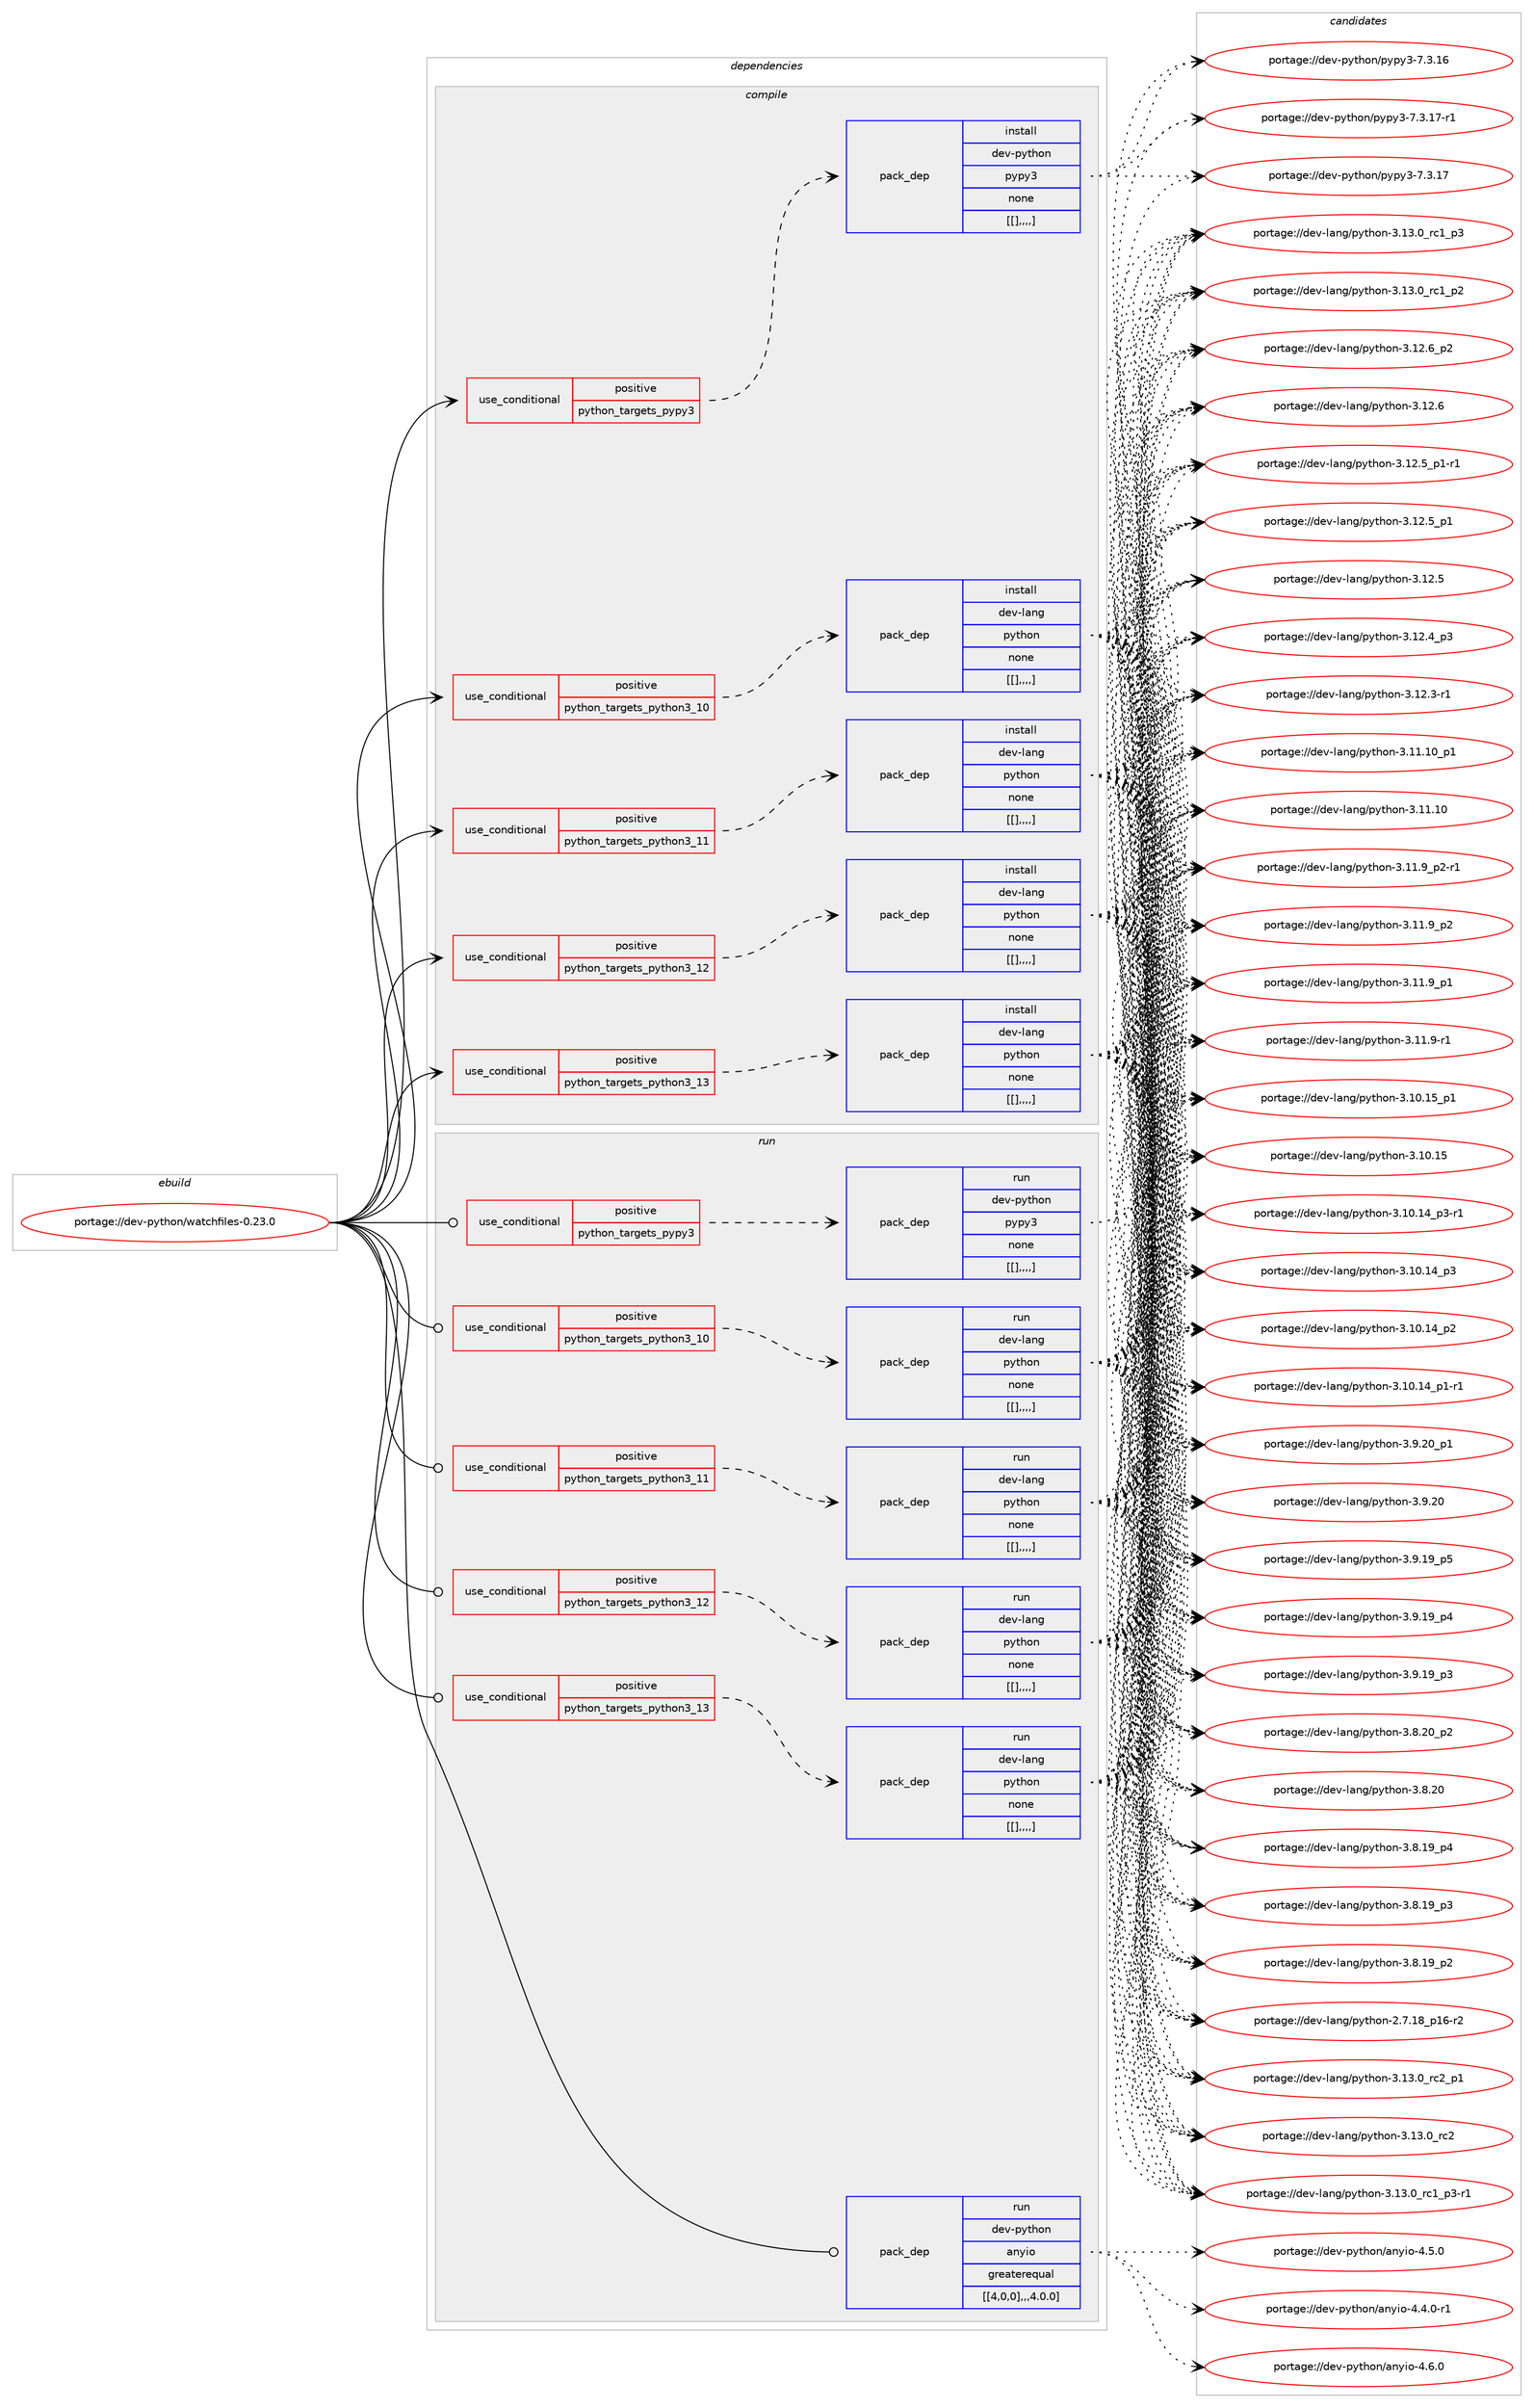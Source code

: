 digraph prolog {

# *************
# Graph options
# *************

newrank=true;
concentrate=true;
compound=true;
graph [rankdir=LR,fontname=Helvetica,fontsize=10,ranksep=1.5];#, ranksep=2.5, nodesep=0.2];
edge  [arrowhead=vee];
node  [fontname=Helvetica,fontsize=10];

# **********
# The ebuild
# **********

subgraph cluster_leftcol {
color=gray;
label=<<i>ebuild</i>>;
id [label="portage://dev-python/watchfiles-0.23.0", color=red, width=4, href="../dev-python/watchfiles-0.23.0.svg"];
}

# ****************
# The dependencies
# ****************

subgraph cluster_midcol {
color=gray;
label=<<i>dependencies</i>>;
subgraph cluster_compile {
fillcolor="#eeeeee";
style=filled;
label=<<i>compile</i>>;
subgraph cond42886 {
dependency170681 [label=<<TABLE BORDER="0" CELLBORDER="1" CELLSPACING="0" CELLPADDING="4"><TR><TD ROWSPAN="3" CELLPADDING="10">use_conditional</TD></TR><TR><TD>positive</TD></TR><TR><TD>python_targets_pypy3</TD></TR></TABLE>>, shape=none, color=red];
subgraph pack126532 {
dependency170682 [label=<<TABLE BORDER="0" CELLBORDER="1" CELLSPACING="0" CELLPADDING="4" WIDTH="220"><TR><TD ROWSPAN="6" CELLPADDING="30">pack_dep</TD></TR><TR><TD WIDTH="110">install</TD></TR><TR><TD>dev-python</TD></TR><TR><TD>pypy3</TD></TR><TR><TD>none</TD></TR><TR><TD>[[],,,,]</TD></TR></TABLE>>, shape=none, color=blue];
}
dependency170681:e -> dependency170682:w [weight=20,style="dashed",arrowhead="vee"];
}
id:e -> dependency170681:w [weight=20,style="solid",arrowhead="vee"];
subgraph cond42887 {
dependency170683 [label=<<TABLE BORDER="0" CELLBORDER="1" CELLSPACING="0" CELLPADDING="4"><TR><TD ROWSPAN="3" CELLPADDING="10">use_conditional</TD></TR><TR><TD>positive</TD></TR><TR><TD>python_targets_python3_10</TD></TR></TABLE>>, shape=none, color=red];
subgraph pack126533 {
dependency170684 [label=<<TABLE BORDER="0" CELLBORDER="1" CELLSPACING="0" CELLPADDING="4" WIDTH="220"><TR><TD ROWSPAN="6" CELLPADDING="30">pack_dep</TD></TR><TR><TD WIDTH="110">install</TD></TR><TR><TD>dev-lang</TD></TR><TR><TD>python</TD></TR><TR><TD>none</TD></TR><TR><TD>[[],,,,]</TD></TR></TABLE>>, shape=none, color=blue];
}
dependency170683:e -> dependency170684:w [weight=20,style="dashed",arrowhead="vee"];
}
id:e -> dependency170683:w [weight=20,style="solid",arrowhead="vee"];
subgraph cond42888 {
dependency170685 [label=<<TABLE BORDER="0" CELLBORDER="1" CELLSPACING="0" CELLPADDING="4"><TR><TD ROWSPAN="3" CELLPADDING="10">use_conditional</TD></TR><TR><TD>positive</TD></TR><TR><TD>python_targets_python3_11</TD></TR></TABLE>>, shape=none, color=red];
subgraph pack126534 {
dependency170686 [label=<<TABLE BORDER="0" CELLBORDER="1" CELLSPACING="0" CELLPADDING="4" WIDTH="220"><TR><TD ROWSPAN="6" CELLPADDING="30">pack_dep</TD></TR><TR><TD WIDTH="110">install</TD></TR><TR><TD>dev-lang</TD></TR><TR><TD>python</TD></TR><TR><TD>none</TD></TR><TR><TD>[[],,,,]</TD></TR></TABLE>>, shape=none, color=blue];
}
dependency170685:e -> dependency170686:w [weight=20,style="dashed",arrowhead="vee"];
}
id:e -> dependency170685:w [weight=20,style="solid",arrowhead="vee"];
subgraph cond42889 {
dependency170687 [label=<<TABLE BORDER="0" CELLBORDER="1" CELLSPACING="0" CELLPADDING="4"><TR><TD ROWSPAN="3" CELLPADDING="10">use_conditional</TD></TR><TR><TD>positive</TD></TR><TR><TD>python_targets_python3_12</TD></TR></TABLE>>, shape=none, color=red];
subgraph pack126535 {
dependency170688 [label=<<TABLE BORDER="0" CELLBORDER="1" CELLSPACING="0" CELLPADDING="4" WIDTH="220"><TR><TD ROWSPAN="6" CELLPADDING="30">pack_dep</TD></TR><TR><TD WIDTH="110">install</TD></TR><TR><TD>dev-lang</TD></TR><TR><TD>python</TD></TR><TR><TD>none</TD></TR><TR><TD>[[],,,,]</TD></TR></TABLE>>, shape=none, color=blue];
}
dependency170687:e -> dependency170688:w [weight=20,style="dashed",arrowhead="vee"];
}
id:e -> dependency170687:w [weight=20,style="solid",arrowhead="vee"];
subgraph cond42890 {
dependency170689 [label=<<TABLE BORDER="0" CELLBORDER="1" CELLSPACING="0" CELLPADDING="4"><TR><TD ROWSPAN="3" CELLPADDING="10">use_conditional</TD></TR><TR><TD>positive</TD></TR><TR><TD>python_targets_python3_13</TD></TR></TABLE>>, shape=none, color=red];
subgraph pack126536 {
dependency170690 [label=<<TABLE BORDER="0" CELLBORDER="1" CELLSPACING="0" CELLPADDING="4" WIDTH="220"><TR><TD ROWSPAN="6" CELLPADDING="30">pack_dep</TD></TR><TR><TD WIDTH="110">install</TD></TR><TR><TD>dev-lang</TD></TR><TR><TD>python</TD></TR><TR><TD>none</TD></TR><TR><TD>[[],,,,]</TD></TR></TABLE>>, shape=none, color=blue];
}
dependency170689:e -> dependency170690:w [weight=20,style="dashed",arrowhead="vee"];
}
id:e -> dependency170689:w [weight=20,style="solid",arrowhead="vee"];
}
subgraph cluster_compileandrun {
fillcolor="#eeeeee";
style=filled;
label=<<i>compile and run</i>>;
}
subgraph cluster_run {
fillcolor="#eeeeee";
style=filled;
label=<<i>run</i>>;
subgraph cond42891 {
dependency170691 [label=<<TABLE BORDER="0" CELLBORDER="1" CELLSPACING="0" CELLPADDING="4"><TR><TD ROWSPAN="3" CELLPADDING="10">use_conditional</TD></TR><TR><TD>positive</TD></TR><TR><TD>python_targets_pypy3</TD></TR></TABLE>>, shape=none, color=red];
subgraph pack126537 {
dependency170692 [label=<<TABLE BORDER="0" CELLBORDER="1" CELLSPACING="0" CELLPADDING="4" WIDTH="220"><TR><TD ROWSPAN="6" CELLPADDING="30">pack_dep</TD></TR><TR><TD WIDTH="110">run</TD></TR><TR><TD>dev-python</TD></TR><TR><TD>pypy3</TD></TR><TR><TD>none</TD></TR><TR><TD>[[],,,,]</TD></TR></TABLE>>, shape=none, color=blue];
}
dependency170691:e -> dependency170692:w [weight=20,style="dashed",arrowhead="vee"];
}
id:e -> dependency170691:w [weight=20,style="solid",arrowhead="odot"];
subgraph cond42892 {
dependency170693 [label=<<TABLE BORDER="0" CELLBORDER="1" CELLSPACING="0" CELLPADDING="4"><TR><TD ROWSPAN="3" CELLPADDING="10">use_conditional</TD></TR><TR><TD>positive</TD></TR><TR><TD>python_targets_python3_10</TD></TR></TABLE>>, shape=none, color=red];
subgraph pack126538 {
dependency170694 [label=<<TABLE BORDER="0" CELLBORDER="1" CELLSPACING="0" CELLPADDING="4" WIDTH="220"><TR><TD ROWSPAN="6" CELLPADDING="30">pack_dep</TD></TR><TR><TD WIDTH="110">run</TD></TR><TR><TD>dev-lang</TD></TR><TR><TD>python</TD></TR><TR><TD>none</TD></TR><TR><TD>[[],,,,]</TD></TR></TABLE>>, shape=none, color=blue];
}
dependency170693:e -> dependency170694:w [weight=20,style="dashed",arrowhead="vee"];
}
id:e -> dependency170693:w [weight=20,style="solid",arrowhead="odot"];
subgraph cond42893 {
dependency170695 [label=<<TABLE BORDER="0" CELLBORDER="1" CELLSPACING="0" CELLPADDING="4"><TR><TD ROWSPAN="3" CELLPADDING="10">use_conditional</TD></TR><TR><TD>positive</TD></TR><TR><TD>python_targets_python3_11</TD></TR></TABLE>>, shape=none, color=red];
subgraph pack126539 {
dependency170696 [label=<<TABLE BORDER="0" CELLBORDER="1" CELLSPACING="0" CELLPADDING="4" WIDTH="220"><TR><TD ROWSPAN="6" CELLPADDING="30">pack_dep</TD></TR><TR><TD WIDTH="110">run</TD></TR><TR><TD>dev-lang</TD></TR><TR><TD>python</TD></TR><TR><TD>none</TD></TR><TR><TD>[[],,,,]</TD></TR></TABLE>>, shape=none, color=blue];
}
dependency170695:e -> dependency170696:w [weight=20,style="dashed",arrowhead="vee"];
}
id:e -> dependency170695:w [weight=20,style="solid",arrowhead="odot"];
subgraph cond42894 {
dependency170697 [label=<<TABLE BORDER="0" CELLBORDER="1" CELLSPACING="0" CELLPADDING="4"><TR><TD ROWSPAN="3" CELLPADDING="10">use_conditional</TD></TR><TR><TD>positive</TD></TR><TR><TD>python_targets_python3_12</TD></TR></TABLE>>, shape=none, color=red];
subgraph pack126540 {
dependency170698 [label=<<TABLE BORDER="0" CELLBORDER="1" CELLSPACING="0" CELLPADDING="4" WIDTH="220"><TR><TD ROWSPAN="6" CELLPADDING="30">pack_dep</TD></TR><TR><TD WIDTH="110">run</TD></TR><TR><TD>dev-lang</TD></TR><TR><TD>python</TD></TR><TR><TD>none</TD></TR><TR><TD>[[],,,,]</TD></TR></TABLE>>, shape=none, color=blue];
}
dependency170697:e -> dependency170698:w [weight=20,style="dashed",arrowhead="vee"];
}
id:e -> dependency170697:w [weight=20,style="solid",arrowhead="odot"];
subgraph cond42895 {
dependency170699 [label=<<TABLE BORDER="0" CELLBORDER="1" CELLSPACING="0" CELLPADDING="4"><TR><TD ROWSPAN="3" CELLPADDING="10">use_conditional</TD></TR><TR><TD>positive</TD></TR><TR><TD>python_targets_python3_13</TD></TR></TABLE>>, shape=none, color=red];
subgraph pack126541 {
dependency170700 [label=<<TABLE BORDER="0" CELLBORDER="1" CELLSPACING="0" CELLPADDING="4" WIDTH="220"><TR><TD ROWSPAN="6" CELLPADDING="30">pack_dep</TD></TR><TR><TD WIDTH="110">run</TD></TR><TR><TD>dev-lang</TD></TR><TR><TD>python</TD></TR><TR><TD>none</TD></TR><TR><TD>[[],,,,]</TD></TR></TABLE>>, shape=none, color=blue];
}
dependency170699:e -> dependency170700:w [weight=20,style="dashed",arrowhead="vee"];
}
id:e -> dependency170699:w [weight=20,style="solid",arrowhead="odot"];
subgraph pack126542 {
dependency170701 [label=<<TABLE BORDER="0" CELLBORDER="1" CELLSPACING="0" CELLPADDING="4" WIDTH="220"><TR><TD ROWSPAN="6" CELLPADDING="30">pack_dep</TD></TR><TR><TD WIDTH="110">run</TD></TR><TR><TD>dev-python</TD></TR><TR><TD>anyio</TD></TR><TR><TD>greaterequal</TD></TR><TR><TD>[[4,0,0],,,4.0.0]</TD></TR></TABLE>>, shape=none, color=blue];
}
id:e -> dependency170701:w [weight=20,style="solid",arrowhead="odot"];
}
}

# **************
# The candidates
# **************

subgraph cluster_choices {
rank=same;
color=gray;
label=<<i>candidates</i>>;

subgraph choice126532 {
color=black;
nodesep=1;
choice100101118451121211161041111104711212111212151455546514649554511449 [label="portage://dev-python/pypy3-7.3.17-r1", color=red, width=4,href="../dev-python/pypy3-7.3.17-r1.svg"];
choice10010111845112121116104111110471121211121215145554651464955 [label="portage://dev-python/pypy3-7.3.17", color=red, width=4,href="../dev-python/pypy3-7.3.17.svg"];
choice10010111845112121116104111110471121211121215145554651464954 [label="portage://dev-python/pypy3-7.3.16", color=red, width=4,href="../dev-python/pypy3-7.3.16.svg"];
dependency170682:e -> choice100101118451121211161041111104711212111212151455546514649554511449:w [style=dotted,weight="100"];
dependency170682:e -> choice10010111845112121116104111110471121211121215145554651464955:w [style=dotted,weight="100"];
dependency170682:e -> choice10010111845112121116104111110471121211121215145554651464954:w [style=dotted,weight="100"];
}
subgraph choice126533 {
color=black;
nodesep=1;
choice100101118451089711010347112121116104111110455146495146489511499509511249 [label="portage://dev-lang/python-3.13.0_rc2_p1", color=red, width=4,href="../dev-lang/python-3.13.0_rc2_p1.svg"];
choice10010111845108971101034711212111610411111045514649514648951149950 [label="portage://dev-lang/python-3.13.0_rc2", color=red, width=4,href="../dev-lang/python-3.13.0_rc2.svg"];
choice1001011184510897110103471121211161041111104551464951464895114994995112514511449 [label="portage://dev-lang/python-3.13.0_rc1_p3-r1", color=red, width=4,href="../dev-lang/python-3.13.0_rc1_p3-r1.svg"];
choice100101118451089711010347112121116104111110455146495146489511499499511251 [label="portage://dev-lang/python-3.13.0_rc1_p3", color=red, width=4,href="../dev-lang/python-3.13.0_rc1_p3.svg"];
choice100101118451089711010347112121116104111110455146495146489511499499511250 [label="portage://dev-lang/python-3.13.0_rc1_p2", color=red, width=4,href="../dev-lang/python-3.13.0_rc1_p2.svg"];
choice100101118451089711010347112121116104111110455146495046549511250 [label="portage://dev-lang/python-3.12.6_p2", color=red, width=4,href="../dev-lang/python-3.12.6_p2.svg"];
choice10010111845108971101034711212111610411111045514649504654 [label="portage://dev-lang/python-3.12.6", color=red, width=4,href="../dev-lang/python-3.12.6.svg"];
choice1001011184510897110103471121211161041111104551464950465395112494511449 [label="portage://dev-lang/python-3.12.5_p1-r1", color=red, width=4,href="../dev-lang/python-3.12.5_p1-r1.svg"];
choice100101118451089711010347112121116104111110455146495046539511249 [label="portage://dev-lang/python-3.12.5_p1", color=red, width=4,href="../dev-lang/python-3.12.5_p1.svg"];
choice10010111845108971101034711212111610411111045514649504653 [label="portage://dev-lang/python-3.12.5", color=red, width=4,href="../dev-lang/python-3.12.5.svg"];
choice100101118451089711010347112121116104111110455146495046529511251 [label="portage://dev-lang/python-3.12.4_p3", color=red, width=4,href="../dev-lang/python-3.12.4_p3.svg"];
choice100101118451089711010347112121116104111110455146495046514511449 [label="portage://dev-lang/python-3.12.3-r1", color=red, width=4,href="../dev-lang/python-3.12.3-r1.svg"];
choice10010111845108971101034711212111610411111045514649494649489511249 [label="portage://dev-lang/python-3.11.10_p1", color=red, width=4,href="../dev-lang/python-3.11.10_p1.svg"];
choice1001011184510897110103471121211161041111104551464949464948 [label="portage://dev-lang/python-3.11.10", color=red, width=4,href="../dev-lang/python-3.11.10.svg"];
choice1001011184510897110103471121211161041111104551464949465795112504511449 [label="portage://dev-lang/python-3.11.9_p2-r1", color=red, width=4,href="../dev-lang/python-3.11.9_p2-r1.svg"];
choice100101118451089711010347112121116104111110455146494946579511250 [label="portage://dev-lang/python-3.11.9_p2", color=red, width=4,href="../dev-lang/python-3.11.9_p2.svg"];
choice100101118451089711010347112121116104111110455146494946579511249 [label="portage://dev-lang/python-3.11.9_p1", color=red, width=4,href="../dev-lang/python-3.11.9_p1.svg"];
choice100101118451089711010347112121116104111110455146494946574511449 [label="portage://dev-lang/python-3.11.9-r1", color=red, width=4,href="../dev-lang/python-3.11.9-r1.svg"];
choice10010111845108971101034711212111610411111045514649484649539511249 [label="portage://dev-lang/python-3.10.15_p1", color=red, width=4,href="../dev-lang/python-3.10.15_p1.svg"];
choice1001011184510897110103471121211161041111104551464948464953 [label="portage://dev-lang/python-3.10.15", color=red, width=4,href="../dev-lang/python-3.10.15.svg"];
choice100101118451089711010347112121116104111110455146494846495295112514511449 [label="portage://dev-lang/python-3.10.14_p3-r1", color=red, width=4,href="../dev-lang/python-3.10.14_p3-r1.svg"];
choice10010111845108971101034711212111610411111045514649484649529511251 [label="portage://dev-lang/python-3.10.14_p3", color=red, width=4,href="../dev-lang/python-3.10.14_p3.svg"];
choice10010111845108971101034711212111610411111045514649484649529511250 [label="portage://dev-lang/python-3.10.14_p2", color=red, width=4,href="../dev-lang/python-3.10.14_p2.svg"];
choice100101118451089711010347112121116104111110455146494846495295112494511449 [label="portage://dev-lang/python-3.10.14_p1-r1", color=red, width=4,href="../dev-lang/python-3.10.14_p1-r1.svg"];
choice100101118451089711010347112121116104111110455146574650489511249 [label="portage://dev-lang/python-3.9.20_p1", color=red, width=4,href="../dev-lang/python-3.9.20_p1.svg"];
choice10010111845108971101034711212111610411111045514657465048 [label="portage://dev-lang/python-3.9.20", color=red, width=4,href="../dev-lang/python-3.9.20.svg"];
choice100101118451089711010347112121116104111110455146574649579511253 [label="portage://dev-lang/python-3.9.19_p5", color=red, width=4,href="../dev-lang/python-3.9.19_p5.svg"];
choice100101118451089711010347112121116104111110455146574649579511252 [label="portage://dev-lang/python-3.9.19_p4", color=red, width=4,href="../dev-lang/python-3.9.19_p4.svg"];
choice100101118451089711010347112121116104111110455146574649579511251 [label="portage://dev-lang/python-3.9.19_p3", color=red, width=4,href="../dev-lang/python-3.9.19_p3.svg"];
choice100101118451089711010347112121116104111110455146564650489511250 [label="portage://dev-lang/python-3.8.20_p2", color=red, width=4,href="../dev-lang/python-3.8.20_p2.svg"];
choice10010111845108971101034711212111610411111045514656465048 [label="portage://dev-lang/python-3.8.20", color=red, width=4,href="../dev-lang/python-3.8.20.svg"];
choice100101118451089711010347112121116104111110455146564649579511252 [label="portage://dev-lang/python-3.8.19_p4", color=red, width=4,href="../dev-lang/python-3.8.19_p4.svg"];
choice100101118451089711010347112121116104111110455146564649579511251 [label="portage://dev-lang/python-3.8.19_p3", color=red, width=4,href="../dev-lang/python-3.8.19_p3.svg"];
choice100101118451089711010347112121116104111110455146564649579511250 [label="portage://dev-lang/python-3.8.19_p2", color=red, width=4,href="../dev-lang/python-3.8.19_p2.svg"];
choice100101118451089711010347112121116104111110455046554649569511249544511450 [label="portage://dev-lang/python-2.7.18_p16-r2", color=red, width=4,href="../dev-lang/python-2.7.18_p16-r2.svg"];
dependency170684:e -> choice100101118451089711010347112121116104111110455146495146489511499509511249:w [style=dotted,weight="100"];
dependency170684:e -> choice10010111845108971101034711212111610411111045514649514648951149950:w [style=dotted,weight="100"];
dependency170684:e -> choice1001011184510897110103471121211161041111104551464951464895114994995112514511449:w [style=dotted,weight="100"];
dependency170684:e -> choice100101118451089711010347112121116104111110455146495146489511499499511251:w [style=dotted,weight="100"];
dependency170684:e -> choice100101118451089711010347112121116104111110455146495146489511499499511250:w [style=dotted,weight="100"];
dependency170684:e -> choice100101118451089711010347112121116104111110455146495046549511250:w [style=dotted,weight="100"];
dependency170684:e -> choice10010111845108971101034711212111610411111045514649504654:w [style=dotted,weight="100"];
dependency170684:e -> choice1001011184510897110103471121211161041111104551464950465395112494511449:w [style=dotted,weight="100"];
dependency170684:e -> choice100101118451089711010347112121116104111110455146495046539511249:w [style=dotted,weight="100"];
dependency170684:e -> choice10010111845108971101034711212111610411111045514649504653:w [style=dotted,weight="100"];
dependency170684:e -> choice100101118451089711010347112121116104111110455146495046529511251:w [style=dotted,weight="100"];
dependency170684:e -> choice100101118451089711010347112121116104111110455146495046514511449:w [style=dotted,weight="100"];
dependency170684:e -> choice10010111845108971101034711212111610411111045514649494649489511249:w [style=dotted,weight="100"];
dependency170684:e -> choice1001011184510897110103471121211161041111104551464949464948:w [style=dotted,weight="100"];
dependency170684:e -> choice1001011184510897110103471121211161041111104551464949465795112504511449:w [style=dotted,weight="100"];
dependency170684:e -> choice100101118451089711010347112121116104111110455146494946579511250:w [style=dotted,weight="100"];
dependency170684:e -> choice100101118451089711010347112121116104111110455146494946579511249:w [style=dotted,weight="100"];
dependency170684:e -> choice100101118451089711010347112121116104111110455146494946574511449:w [style=dotted,weight="100"];
dependency170684:e -> choice10010111845108971101034711212111610411111045514649484649539511249:w [style=dotted,weight="100"];
dependency170684:e -> choice1001011184510897110103471121211161041111104551464948464953:w [style=dotted,weight="100"];
dependency170684:e -> choice100101118451089711010347112121116104111110455146494846495295112514511449:w [style=dotted,weight="100"];
dependency170684:e -> choice10010111845108971101034711212111610411111045514649484649529511251:w [style=dotted,weight="100"];
dependency170684:e -> choice10010111845108971101034711212111610411111045514649484649529511250:w [style=dotted,weight="100"];
dependency170684:e -> choice100101118451089711010347112121116104111110455146494846495295112494511449:w [style=dotted,weight="100"];
dependency170684:e -> choice100101118451089711010347112121116104111110455146574650489511249:w [style=dotted,weight="100"];
dependency170684:e -> choice10010111845108971101034711212111610411111045514657465048:w [style=dotted,weight="100"];
dependency170684:e -> choice100101118451089711010347112121116104111110455146574649579511253:w [style=dotted,weight="100"];
dependency170684:e -> choice100101118451089711010347112121116104111110455146574649579511252:w [style=dotted,weight="100"];
dependency170684:e -> choice100101118451089711010347112121116104111110455146574649579511251:w [style=dotted,weight="100"];
dependency170684:e -> choice100101118451089711010347112121116104111110455146564650489511250:w [style=dotted,weight="100"];
dependency170684:e -> choice10010111845108971101034711212111610411111045514656465048:w [style=dotted,weight="100"];
dependency170684:e -> choice100101118451089711010347112121116104111110455146564649579511252:w [style=dotted,weight="100"];
dependency170684:e -> choice100101118451089711010347112121116104111110455146564649579511251:w [style=dotted,weight="100"];
dependency170684:e -> choice100101118451089711010347112121116104111110455146564649579511250:w [style=dotted,weight="100"];
dependency170684:e -> choice100101118451089711010347112121116104111110455046554649569511249544511450:w [style=dotted,weight="100"];
}
subgraph choice126534 {
color=black;
nodesep=1;
choice100101118451089711010347112121116104111110455146495146489511499509511249 [label="portage://dev-lang/python-3.13.0_rc2_p1", color=red, width=4,href="../dev-lang/python-3.13.0_rc2_p1.svg"];
choice10010111845108971101034711212111610411111045514649514648951149950 [label="portage://dev-lang/python-3.13.0_rc2", color=red, width=4,href="../dev-lang/python-3.13.0_rc2.svg"];
choice1001011184510897110103471121211161041111104551464951464895114994995112514511449 [label="portage://dev-lang/python-3.13.0_rc1_p3-r1", color=red, width=4,href="../dev-lang/python-3.13.0_rc1_p3-r1.svg"];
choice100101118451089711010347112121116104111110455146495146489511499499511251 [label="portage://dev-lang/python-3.13.0_rc1_p3", color=red, width=4,href="../dev-lang/python-3.13.0_rc1_p3.svg"];
choice100101118451089711010347112121116104111110455146495146489511499499511250 [label="portage://dev-lang/python-3.13.0_rc1_p2", color=red, width=4,href="../dev-lang/python-3.13.0_rc1_p2.svg"];
choice100101118451089711010347112121116104111110455146495046549511250 [label="portage://dev-lang/python-3.12.6_p2", color=red, width=4,href="../dev-lang/python-3.12.6_p2.svg"];
choice10010111845108971101034711212111610411111045514649504654 [label="portage://dev-lang/python-3.12.6", color=red, width=4,href="../dev-lang/python-3.12.6.svg"];
choice1001011184510897110103471121211161041111104551464950465395112494511449 [label="portage://dev-lang/python-3.12.5_p1-r1", color=red, width=4,href="../dev-lang/python-3.12.5_p1-r1.svg"];
choice100101118451089711010347112121116104111110455146495046539511249 [label="portage://dev-lang/python-3.12.5_p1", color=red, width=4,href="../dev-lang/python-3.12.5_p1.svg"];
choice10010111845108971101034711212111610411111045514649504653 [label="portage://dev-lang/python-3.12.5", color=red, width=4,href="../dev-lang/python-3.12.5.svg"];
choice100101118451089711010347112121116104111110455146495046529511251 [label="portage://dev-lang/python-3.12.4_p3", color=red, width=4,href="../dev-lang/python-3.12.4_p3.svg"];
choice100101118451089711010347112121116104111110455146495046514511449 [label="portage://dev-lang/python-3.12.3-r1", color=red, width=4,href="../dev-lang/python-3.12.3-r1.svg"];
choice10010111845108971101034711212111610411111045514649494649489511249 [label="portage://dev-lang/python-3.11.10_p1", color=red, width=4,href="../dev-lang/python-3.11.10_p1.svg"];
choice1001011184510897110103471121211161041111104551464949464948 [label="portage://dev-lang/python-3.11.10", color=red, width=4,href="../dev-lang/python-3.11.10.svg"];
choice1001011184510897110103471121211161041111104551464949465795112504511449 [label="portage://dev-lang/python-3.11.9_p2-r1", color=red, width=4,href="../dev-lang/python-3.11.9_p2-r1.svg"];
choice100101118451089711010347112121116104111110455146494946579511250 [label="portage://dev-lang/python-3.11.9_p2", color=red, width=4,href="../dev-lang/python-3.11.9_p2.svg"];
choice100101118451089711010347112121116104111110455146494946579511249 [label="portage://dev-lang/python-3.11.9_p1", color=red, width=4,href="../dev-lang/python-3.11.9_p1.svg"];
choice100101118451089711010347112121116104111110455146494946574511449 [label="portage://dev-lang/python-3.11.9-r1", color=red, width=4,href="../dev-lang/python-3.11.9-r1.svg"];
choice10010111845108971101034711212111610411111045514649484649539511249 [label="portage://dev-lang/python-3.10.15_p1", color=red, width=4,href="../dev-lang/python-3.10.15_p1.svg"];
choice1001011184510897110103471121211161041111104551464948464953 [label="portage://dev-lang/python-3.10.15", color=red, width=4,href="../dev-lang/python-3.10.15.svg"];
choice100101118451089711010347112121116104111110455146494846495295112514511449 [label="portage://dev-lang/python-3.10.14_p3-r1", color=red, width=4,href="../dev-lang/python-3.10.14_p3-r1.svg"];
choice10010111845108971101034711212111610411111045514649484649529511251 [label="portage://dev-lang/python-3.10.14_p3", color=red, width=4,href="../dev-lang/python-3.10.14_p3.svg"];
choice10010111845108971101034711212111610411111045514649484649529511250 [label="portage://dev-lang/python-3.10.14_p2", color=red, width=4,href="../dev-lang/python-3.10.14_p2.svg"];
choice100101118451089711010347112121116104111110455146494846495295112494511449 [label="portage://dev-lang/python-3.10.14_p1-r1", color=red, width=4,href="../dev-lang/python-3.10.14_p1-r1.svg"];
choice100101118451089711010347112121116104111110455146574650489511249 [label="portage://dev-lang/python-3.9.20_p1", color=red, width=4,href="../dev-lang/python-3.9.20_p1.svg"];
choice10010111845108971101034711212111610411111045514657465048 [label="portage://dev-lang/python-3.9.20", color=red, width=4,href="../dev-lang/python-3.9.20.svg"];
choice100101118451089711010347112121116104111110455146574649579511253 [label="portage://dev-lang/python-3.9.19_p5", color=red, width=4,href="../dev-lang/python-3.9.19_p5.svg"];
choice100101118451089711010347112121116104111110455146574649579511252 [label="portage://dev-lang/python-3.9.19_p4", color=red, width=4,href="../dev-lang/python-3.9.19_p4.svg"];
choice100101118451089711010347112121116104111110455146574649579511251 [label="portage://dev-lang/python-3.9.19_p3", color=red, width=4,href="../dev-lang/python-3.9.19_p3.svg"];
choice100101118451089711010347112121116104111110455146564650489511250 [label="portage://dev-lang/python-3.8.20_p2", color=red, width=4,href="../dev-lang/python-3.8.20_p2.svg"];
choice10010111845108971101034711212111610411111045514656465048 [label="portage://dev-lang/python-3.8.20", color=red, width=4,href="../dev-lang/python-3.8.20.svg"];
choice100101118451089711010347112121116104111110455146564649579511252 [label="portage://dev-lang/python-3.8.19_p4", color=red, width=4,href="../dev-lang/python-3.8.19_p4.svg"];
choice100101118451089711010347112121116104111110455146564649579511251 [label="portage://dev-lang/python-3.8.19_p3", color=red, width=4,href="../dev-lang/python-3.8.19_p3.svg"];
choice100101118451089711010347112121116104111110455146564649579511250 [label="portage://dev-lang/python-3.8.19_p2", color=red, width=4,href="../dev-lang/python-3.8.19_p2.svg"];
choice100101118451089711010347112121116104111110455046554649569511249544511450 [label="portage://dev-lang/python-2.7.18_p16-r2", color=red, width=4,href="../dev-lang/python-2.7.18_p16-r2.svg"];
dependency170686:e -> choice100101118451089711010347112121116104111110455146495146489511499509511249:w [style=dotted,weight="100"];
dependency170686:e -> choice10010111845108971101034711212111610411111045514649514648951149950:w [style=dotted,weight="100"];
dependency170686:e -> choice1001011184510897110103471121211161041111104551464951464895114994995112514511449:w [style=dotted,weight="100"];
dependency170686:e -> choice100101118451089711010347112121116104111110455146495146489511499499511251:w [style=dotted,weight="100"];
dependency170686:e -> choice100101118451089711010347112121116104111110455146495146489511499499511250:w [style=dotted,weight="100"];
dependency170686:e -> choice100101118451089711010347112121116104111110455146495046549511250:w [style=dotted,weight="100"];
dependency170686:e -> choice10010111845108971101034711212111610411111045514649504654:w [style=dotted,weight="100"];
dependency170686:e -> choice1001011184510897110103471121211161041111104551464950465395112494511449:w [style=dotted,weight="100"];
dependency170686:e -> choice100101118451089711010347112121116104111110455146495046539511249:w [style=dotted,weight="100"];
dependency170686:e -> choice10010111845108971101034711212111610411111045514649504653:w [style=dotted,weight="100"];
dependency170686:e -> choice100101118451089711010347112121116104111110455146495046529511251:w [style=dotted,weight="100"];
dependency170686:e -> choice100101118451089711010347112121116104111110455146495046514511449:w [style=dotted,weight="100"];
dependency170686:e -> choice10010111845108971101034711212111610411111045514649494649489511249:w [style=dotted,weight="100"];
dependency170686:e -> choice1001011184510897110103471121211161041111104551464949464948:w [style=dotted,weight="100"];
dependency170686:e -> choice1001011184510897110103471121211161041111104551464949465795112504511449:w [style=dotted,weight="100"];
dependency170686:e -> choice100101118451089711010347112121116104111110455146494946579511250:w [style=dotted,weight="100"];
dependency170686:e -> choice100101118451089711010347112121116104111110455146494946579511249:w [style=dotted,weight="100"];
dependency170686:e -> choice100101118451089711010347112121116104111110455146494946574511449:w [style=dotted,weight="100"];
dependency170686:e -> choice10010111845108971101034711212111610411111045514649484649539511249:w [style=dotted,weight="100"];
dependency170686:e -> choice1001011184510897110103471121211161041111104551464948464953:w [style=dotted,weight="100"];
dependency170686:e -> choice100101118451089711010347112121116104111110455146494846495295112514511449:w [style=dotted,weight="100"];
dependency170686:e -> choice10010111845108971101034711212111610411111045514649484649529511251:w [style=dotted,weight="100"];
dependency170686:e -> choice10010111845108971101034711212111610411111045514649484649529511250:w [style=dotted,weight="100"];
dependency170686:e -> choice100101118451089711010347112121116104111110455146494846495295112494511449:w [style=dotted,weight="100"];
dependency170686:e -> choice100101118451089711010347112121116104111110455146574650489511249:w [style=dotted,weight="100"];
dependency170686:e -> choice10010111845108971101034711212111610411111045514657465048:w [style=dotted,weight="100"];
dependency170686:e -> choice100101118451089711010347112121116104111110455146574649579511253:w [style=dotted,weight="100"];
dependency170686:e -> choice100101118451089711010347112121116104111110455146574649579511252:w [style=dotted,weight="100"];
dependency170686:e -> choice100101118451089711010347112121116104111110455146574649579511251:w [style=dotted,weight="100"];
dependency170686:e -> choice100101118451089711010347112121116104111110455146564650489511250:w [style=dotted,weight="100"];
dependency170686:e -> choice10010111845108971101034711212111610411111045514656465048:w [style=dotted,weight="100"];
dependency170686:e -> choice100101118451089711010347112121116104111110455146564649579511252:w [style=dotted,weight="100"];
dependency170686:e -> choice100101118451089711010347112121116104111110455146564649579511251:w [style=dotted,weight="100"];
dependency170686:e -> choice100101118451089711010347112121116104111110455146564649579511250:w [style=dotted,weight="100"];
dependency170686:e -> choice100101118451089711010347112121116104111110455046554649569511249544511450:w [style=dotted,weight="100"];
}
subgraph choice126535 {
color=black;
nodesep=1;
choice100101118451089711010347112121116104111110455146495146489511499509511249 [label="portage://dev-lang/python-3.13.0_rc2_p1", color=red, width=4,href="../dev-lang/python-3.13.0_rc2_p1.svg"];
choice10010111845108971101034711212111610411111045514649514648951149950 [label="portage://dev-lang/python-3.13.0_rc2", color=red, width=4,href="../dev-lang/python-3.13.0_rc2.svg"];
choice1001011184510897110103471121211161041111104551464951464895114994995112514511449 [label="portage://dev-lang/python-3.13.0_rc1_p3-r1", color=red, width=4,href="../dev-lang/python-3.13.0_rc1_p3-r1.svg"];
choice100101118451089711010347112121116104111110455146495146489511499499511251 [label="portage://dev-lang/python-3.13.0_rc1_p3", color=red, width=4,href="../dev-lang/python-3.13.0_rc1_p3.svg"];
choice100101118451089711010347112121116104111110455146495146489511499499511250 [label="portage://dev-lang/python-3.13.0_rc1_p2", color=red, width=4,href="../dev-lang/python-3.13.0_rc1_p2.svg"];
choice100101118451089711010347112121116104111110455146495046549511250 [label="portage://dev-lang/python-3.12.6_p2", color=red, width=4,href="../dev-lang/python-3.12.6_p2.svg"];
choice10010111845108971101034711212111610411111045514649504654 [label="portage://dev-lang/python-3.12.6", color=red, width=4,href="../dev-lang/python-3.12.6.svg"];
choice1001011184510897110103471121211161041111104551464950465395112494511449 [label="portage://dev-lang/python-3.12.5_p1-r1", color=red, width=4,href="../dev-lang/python-3.12.5_p1-r1.svg"];
choice100101118451089711010347112121116104111110455146495046539511249 [label="portage://dev-lang/python-3.12.5_p1", color=red, width=4,href="../dev-lang/python-3.12.5_p1.svg"];
choice10010111845108971101034711212111610411111045514649504653 [label="portage://dev-lang/python-3.12.5", color=red, width=4,href="../dev-lang/python-3.12.5.svg"];
choice100101118451089711010347112121116104111110455146495046529511251 [label="portage://dev-lang/python-3.12.4_p3", color=red, width=4,href="../dev-lang/python-3.12.4_p3.svg"];
choice100101118451089711010347112121116104111110455146495046514511449 [label="portage://dev-lang/python-3.12.3-r1", color=red, width=4,href="../dev-lang/python-3.12.3-r1.svg"];
choice10010111845108971101034711212111610411111045514649494649489511249 [label="portage://dev-lang/python-3.11.10_p1", color=red, width=4,href="../dev-lang/python-3.11.10_p1.svg"];
choice1001011184510897110103471121211161041111104551464949464948 [label="portage://dev-lang/python-3.11.10", color=red, width=4,href="../dev-lang/python-3.11.10.svg"];
choice1001011184510897110103471121211161041111104551464949465795112504511449 [label="portage://dev-lang/python-3.11.9_p2-r1", color=red, width=4,href="../dev-lang/python-3.11.9_p2-r1.svg"];
choice100101118451089711010347112121116104111110455146494946579511250 [label="portage://dev-lang/python-3.11.9_p2", color=red, width=4,href="../dev-lang/python-3.11.9_p2.svg"];
choice100101118451089711010347112121116104111110455146494946579511249 [label="portage://dev-lang/python-3.11.9_p1", color=red, width=4,href="../dev-lang/python-3.11.9_p1.svg"];
choice100101118451089711010347112121116104111110455146494946574511449 [label="portage://dev-lang/python-3.11.9-r1", color=red, width=4,href="../dev-lang/python-3.11.9-r1.svg"];
choice10010111845108971101034711212111610411111045514649484649539511249 [label="portage://dev-lang/python-3.10.15_p1", color=red, width=4,href="../dev-lang/python-3.10.15_p1.svg"];
choice1001011184510897110103471121211161041111104551464948464953 [label="portage://dev-lang/python-3.10.15", color=red, width=4,href="../dev-lang/python-3.10.15.svg"];
choice100101118451089711010347112121116104111110455146494846495295112514511449 [label="portage://dev-lang/python-3.10.14_p3-r1", color=red, width=4,href="../dev-lang/python-3.10.14_p3-r1.svg"];
choice10010111845108971101034711212111610411111045514649484649529511251 [label="portage://dev-lang/python-3.10.14_p3", color=red, width=4,href="../dev-lang/python-3.10.14_p3.svg"];
choice10010111845108971101034711212111610411111045514649484649529511250 [label="portage://dev-lang/python-3.10.14_p2", color=red, width=4,href="../dev-lang/python-3.10.14_p2.svg"];
choice100101118451089711010347112121116104111110455146494846495295112494511449 [label="portage://dev-lang/python-3.10.14_p1-r1", color=red, width=4,href="../dev-lang/python-3.10.14_p1-r1.svg"];
choice100101118451089711010347112121116104111110455146574650489511249 [label="portage://dev-lang/python-3.9.20_p1", color=red, width=4,href="../dev-lang/python-3.9.20_p1.svg"];
choice10010111845108971101034711212111610411111045514657465048 [label="portage://dev-lang/python-3.9.20", color=red, width=4,href="../dev-lang/python-3.9.20.svg"];
choice100101118451089711010347112121116104111110455146574649579511253 [label="portage://dev-lang/python-3.9.19_p5", color=red, width=4,href="../dev-lang/python-3.9.19_p5.svg"];
choice100101118451089711010347112121116104111110455146574649579511252 [label="portage://dev-lang/python-3.9.19_p4", color=red, width=4,href="../dev-lang/python-3.9.19_p4.svg"];
choice100101118451089711010347112121116104111110455146574649579511251 [label="portage://dev-lang/python-3.9.19_p3", color=red, width=4,href="../dev-lang/python-3.9.19_p3.svg"];
choice100101118451089711010347112121116104111110455146564650489511250 [label="portage://dev-lang/python-3.8.20_p2", color=red, width=4,href="../dev-lang/python-3.8.20_p2.svg"];
choice10010111845108971101034711212111610411111045514656465048 [label="portage://dev-lang/python-3.8.20", color=red, width=4,href="../dev-lang/python-3.8.20.svg"];
choice100101118451089711010347112121116104111110455146564649579511252 [label="portage://dev-lang/python-3.8.19_p4", color=red, width=4,href="../dev-lang/python-3.8.19_p4.svg"];
choice100101118451089711010347112121116104111110455146564649579511251 [label="portage://dev-lang/python-3.8.19_p3", color=red, width=4,href="../dev-lang/python-3.8.19_p3.svg"];
choice100101118451089711010347112121116104111110455146564649579511250 [label="portage://dev-lang/python-3.8.19_p2", color=red, width=4,href="../dev-lang/python-3.8.19_p2.svg"];
choice100101118451089711010347112121116104111110455046554649569511249544511450 [label="portage://dev-lang/python-2.7.18_p16-r2", color=red, width=4,href="../dev-lang/python-2.7.18_p16-r2.svg"];
dependency170688:e -> choice100101118451089711010347112121116104111110455146495146489511499509511249:w [style=dotted,weight="100"];
dependency170688:e -> choice10010111845108971101034711212111610411111045514649514648951149950:w [style=dotted,weight="100"];
dependency170688:e -> choice1001011184510897110103471121211161041111104551464951464895114994995112514511449:w [style=dotted,weight="100"];
dependency170688:e -> choice100101118451089711010347112121116104111110455146495146489511499499511251:w [style=dotted,weight="100"];
dependency170688:e -> choice100101118451089711010347112121116104111110455146495146489511499499511250:w [style=dotted,weight="100"];
dependency170688:e -> choice100101118451089711010347112121116104111110455146495046549511250:w [style=dotted,weight="100"];
dependency170688:e -> choice10010111845108971101034711212111610411111045514649504654:w [style=dotted,weight="100"];
dependency170688:e -> choice1001011184510897110103471121211161041111104551464950465395112494511449:w [style=dotted,weight="100"];
dependency170688:e -> choice100101118451089711010347112121116104111110455146495046539511249:w [style=dotted,weight="100"];
dependency170688:e -> choice10010111845108971101034711212111610411111045514649504653:w [style=dotted,weight="100"];
dependency170688:e -> choice100101118451089711010347112121116104111110455146495046529511251:w [style=dotted,weight="100"];
dependency170688:e -> choice100101118451089711010347112121116104111110455146495046514511449:w [style=dotted,weight="100"];
dependency170688:e -> choice10010111845108971101034711212111610411111045514649494649489511249:w [style=dotted,weight="100"];
dependency170688:e -> choice1001011184510897110103471121211161041111104551464949464948:w [style=dotted,weight="100"];
dependency170688:e -> choice1001011184510897110103471121211161041111104551464949465795112504511449:w [style=dotted,weight="100"];
dependency170688:e -> choice100101118451089711010347112121116104111110455146494946579511250:w [style=dotted,weight="100"];
dependency170688:e -> choice100101118451089711010347112121116104111110455146494946579511249:w [style=dotted,weight="100"];
dependency170688:e -> choice100101118451089711010347112121116104111110455146494946574511449:w [style=dotted,weight="100"];
dependency170688:e -> choice10010111845108971101034711212111610411111045514649484649539511249:w [style=dotted,weight="100"];
dependency170688:e -> choice1001011184510897110103471121211161041111104551464948464953:w [style=dotted,weight="100"];
dependency170688:e -> choice100101118451089711010347112121116104111110455146494846495295112514511449:w [style=dotted,weight="100"];
dependency170688:e -> choice10010111845108971101034711212111610411111045514649484649529511251:w [style=dotted,weight="100"];
dependency170688:e -> choice10010111845108971101034711212111610411111045514649484649529511250:w [style=dotted,weight="100"];
dependency170688:e -> choice100101118451089711010347112121116104111110455146494846495295112494511449:w [style=dotted,weight="100"];
dependency170688:e -> choice100101118451089711010347112121116104111110455146574650489511249:w [style=dotted,weight="100"];
dependency170688:e -> choice10010111845108971101034711212111610411111045514657465048:w [style=dotted,weight="100"];
dependency170688:e -> choice100101118451089711010347112121116104111110455146574649579511253:w [style=dotted,weight="100"];
dependency170688:e -> choice100101118451089711010347112121116104111110455146574649579511252:w [style=dotted,weight="100"];
dependency170688:e -> choice100101118451089711010347112121116104111110455146574649579511251:w [style=dotted,weight="100"];
dependency170688:e -> choice100101118451089711010347112121116104111110455146564650489511250:w [style=dotted,weight="100"];
dependency170688:e -> choice10010111845108971101034711212111610411111045514656465048:w [style=dotted,weight="100"];
dependency170688:e -> choice100101118451089711010347112121116104111110455146564649579511252:w [style=dotted,weight="100"];
dependency170688:e -> choice100101118451089711010347112121116104111110455146564649579511251:w [style=dotted,weight="100"];
dependency170688:e -> choice100101118451089711010347112121116104111110455146564649579511250:w [style=dotted,weight="100"];
dependency170688:e -> choice100101118451089711010347112121116104111110455046554649569511249544511450:w [style=dotted,weight="100"];
}
subgraph choice126536 {
color=black;
nodesep=1;
choice100101118451089711010347112121116104111110455146495146489511499509511249 [label="portage://dev-lang/python-3.13.0_rc2_p1", color=red, width=4,href="../dev-lang/python-3.13.0_rc2_p1.svg"];
choice10010111845108971101034711212111610411111045514649514648951149950 [label="portage://dev-lang/python-3.13.0_rc2", color=red, width=4,href="../dev-lang/python-3.13.0_rc2.svg"];
choice1001011184510897110103471121211161041111104551464951464895114994995112514511449 [label="portage://dev-lang/python-3.13.0_rc1_p3-r1", color=red, width=4,href="../dev-lang/python-3.13.0_rc1_p3-r1.svg"];
choice100101118451089711010347112121116104111110455146495146489511499499511251 [label="portage://dev-lang/python-3.13.0_rc1_p3", color=red, width=4,href="../dev-lang/python-3.13.0_rc1_p3.svg"];
choice100101118451089711010347112121116104111110455146495146489511499499511250 [label="portage://dev-lang/python-3.13.0_rc1_p2", color=red, width=4,href="../dev-lang/python-3.13.0_rc1_p2.svg"];
choice100101118451089711010347112121116104111110455146495046549511250 [label="portage://dev-lang/python-3.12.6_p2", color=red, width=4,href="../dev-lang/python-3.12.6_p2.svg"];
choice10010111845108971101034711212111610411111045514649504654 [label="portage://dev-lang/python-3.12.6", color=red, width=4,href="../dev-lang/python-3.12.6.svg"];
choice1001011184510897110103471121211161041111104551464950465395112494511449 [label="portage://dev-lang/python-3.12.5_p1-r1", color=red, width=4,href="../dev-lang/python-3.12.5_p1-r1.svg"];
choice100101118451089711010347112121116104111110455146495046539511249 [label="portage://dev-lang/python-3.12.5_p1", color=red, width=4,href="../dev-lang/python-3.12.5_p1.svg"];
choice10010111845108971101034711212111610411111045514649504653 [label="portage://dev-lang/python-3.12.5", color=red, width=4,href="../dev-lang/python-3.12.5.svg"];
choice100101118451089711010347112121116104111110455146495046529511251 [label="portage://dev-lang/python-3.12.4_p3", color=red, width=4,href="../dev-lang/python-3.12.4_p3.svg"];
choice100101118451089711010347112121116104111110455146495046514511449 [label="portage://dev-lang/python-3.12.3-r1", color=red, width=4,href="../dev-lang/python-3.12.3-r1.svg"];
choice10010111845108971101034711212111610411111045514649494649489511249 [label="portage://dev-lang/python-3.11.10_p1", color=red, width=4,href="../dev-lang/python-3.11.10_p1.svg"];
choice1001011184510897110103471121211161041111104551464949464948 [label="portage://dev-lang/python-3.11.10", color=red, width=4,href="../dev-lang/python-3.11.10.svg"];
choice1001011184510897110103471121211161041111104551464949465795112504511449 [label="portage://dev-lang/python-3.11.9_p2-r1", color=red, width=4,href="../dev-lang/python-3.11.9_p2-r1.svg"];
choice100101118451089711010347112121116104111110455146494946579511250 [label="portage://dev-lang/python-3.11.9_p2", color=red, width=4,href="../dev-lang/python-3.11.9_p2.svg"];
choice100101118451089711010347112121116104111110455146494946579511249 [label="portage://dev-lang/python-3.11.9_p1", color=red, width=4,href="../dev-lang/python-3.11.9_p1.svg"];
choice100101118451089711010347112121116104111110455146494946574511449 [label="portage://dev-lang/python-3.11.9-r1", color=red, width=4,href="../dev-lang/python-3.11.9-r1.svg"];
choice10010111845108971101034711212111610411111045514649484649539511249 [label="portage://dev-lang/python-3.10.15_p1", color=red, width=4,href="../dev-lang/python-3.10.15_p1.svg"];
choice1001011184510897110103471121211161041111104551464948464953 [label="portage://dev-lang/python-3.10.15", color=red, width=4,href="../dev-lang/python-3.10.15.svg"];
choice100101118451089711010347112121116104111110455146494846495295112514511449 [label="portage://dev-lang/python-3.10.14_p3-r1", color=red, width=4,href="../dev-lang/python-3.10.14_p3-r1.svg"];
choice10010111845108971101034711212111610411111045514649484649529511251 [label="portage://dev-lang/python-3.10.14_p3", color=red, width=4,href="../dev-lang/python-3.10.14_p3.svg"];
choice10010111845108971101034711212111610411111045514649484649529511250 [label="portage://dev-lang/python-3.10.14_p2", color=red, width=4,href="../dev-lang/python-3.10.14_p2.svg"];
choice100101118451089711010347112121116104111110455146494846495295112494511449 [label="portage://dev-lang/python-3.10.14_p1-r1", color=red, width=4,href="../dev-lang/python-3.10.14_p1-r1.svg"];
choice100101118451089711010347112121116104111110455146574650489511249 [label="portage://dev-lang/python-3.9.20_p1", color=red, width=4,href="../dev-lang/python-3.9.20_p1.svg"];
choice10010111845108971101034711212111610411111045514657465048 [label="portage://dev-lang/python-3.9.20", color=red, width=4,href="../dev-lang/python-3.9.20.svg"];
choice100101118451089711010347112121116104111110455146574649579511253 [label="portage://dev-lang/python-3.9.19_p5", color=red, width=4,href="../dev-lang/python-3.9.19_p5.svg"];
choice100101118451089711010347112121116104111110455146574649579511252 [label="portage://dev-lang/python-3.9.19_p4", color=red, width=4,href="../dev-lang/python-3.9.19_p4.svg"];
choice100101118451089711010347112121116104111110455146574649579511251 [label="portage://dev-lang/python-3.9.19_p3", color=red, width=4,href="../dev-lang/python-3.9.19_p3.svg"];
choice100101118451089711010347112121116104111110455146564650489511250 [label="portage://dev-lang/python-3.8.20_p2", color=red, width=4,href="../dev-lang/python-3.8.20_p2.svg"];
choice10010111845108971101034711212111610411111045514656465048 [label="portage://dev-lang/python-3.8.20", color=red, width=4,href="../dev-lang/python-3.8.20.svg"];
choice100101118451089711010347112121116104111110455146564649579511252 [label="portage://dev-lang/python-3.8.19_p4", color=red, width=4,href="../dev-lang/python-3.8.19_p4.svg"];
choice100101118451089711010347112121116104111110455146564649579511251 [label="portage://dev-lang/python-3.8.19_p3", color=red, width=4,href="../dev-lang/python-3.8.19_p3.svg"];
choice100101118451089711010347112121116104111110455146564649579511250 [label="portage://dev-lang/python-3.8.19_p2", color=red, width=4,href="../dev-lang/python-3.8.19_p2.svg"];
choice100101118451089711010347112121116104111110455046554649569511249544511450 [label="portage://dev-lang/python-2.7.18_p16-r2", color=red, width=4,href="../dev-lang/python-2.7.18_p16-r2.svg"];
dependency170690:e -> choice100101118451089711010347112121116104111110455146495146489511499509511249:w [style=dotted,weight="100"];
dependency170690:e -> choice10010111845108971101034711212111610411111045514649514648951149950:w [style=dotted,weight="100"];
dependency170690:e -> choice1001011184510897110103471121211161041111104551464951464895114994995112514511449:w [style=dotted,weight="100"];
dependency170690:e -> choice100101118451089711010347112121116104111110455146495146489511499499511251:w [style=dotted,weight="100"];
dependency170690:e -> choice100101118451089711010347112121116104111110455146495146489511499499511250:w [style=dotted,weight="100"];
dependency170690:e -> choice100101118451089711010347112121116104111110455146495046549511250:w [style=dotted,weight="100"];
dependency170690:e -> choice10010111845108971101034711212111610411111045514649504654:w [style=dotted,weight="100"];
dependency170690:e -> choice1001011184510897110103471121211161041111104551464950465395112494511449:w [style=dotted,weight="100"];
dependency170690:e -> choice100101118451089711010347112121116104111110455146495046539511249:w [style=dotted,weight="100"];
dependency170690:e -> choice10010111845108971101034711212111610411111045514649504653:w [style=dotted,weight="100"];
dependency170690:e -> choice100101118451089711010347112121116104111110455146495046529511251:w [style=dotted,weight="100"];
dependency170690:e -> choice100101118451089711010347112121116104111110455146495046514511449:w [style=dotted,weight="100"];
dependency170690:e -> choice10010111845108971101034711212111610411111045514649494649489511249:w [style=dotted,weight="100"];
dependency170690:e -> choice1001011184510897110103471121211161041111104551464949464948:w [style=dotted,weight="100"];
dependency170690:e -> choice1001011184510897110103471121211161041111104551464949465795112504511449:w [style=dotted,weight="100"];
dependency170690:e -> choice100101118451089711010347112121116104111110455146494946579511250:w [style=dotted,weight="100"];
dependency170690:e -> choice100101118451089711010347112121116104111110455146494946579511249:w [style=dotted,weight="100"];
dependency170690:e -> choice100101118451089711010347112121116104111110455146494946574511449:w [style=dotted,weight="100"];
dependency170690:e -> choice10010111845108971101034711212111610411111045514649484649539511249:w [style=dotted,weight="100"];
dependency170690:e -> choice1001011184510897110103471121211161041111104551464948464953:w [style=dotted,weight="100"];
dependency170690:e -> choice100101118451089711010347112121116104111110455146494846495295112514511449:w [style=dotted,weight="100"];
dependency170690:e -> choice10010111845108971101034711212111610411111045514649484649529511251:w [style=dotted,weight="100"];
dependency170690:e -> choice10010111845108971101034711212111610411111045514649484649529511250:w [style=dotted,weight="100"];
dependency170690:e -> choice100101118451089711010347112121116104111110455146494846495295112494511449:w [style=dotted,weight="100"];
dependency170690:e -> choice100101118451089711010347112121116104111110455146574650489511249:w [style=dotted,weight="100"];
dependency170690:e -> choice10010111845108971101034711212111610411111045514657465048:w [style=dotted,weight="100"];
dependency170690:e -> choice100101118451089711010347112121116104111110455146574649579511253:w [style=dotted,weight="100"];
dependency170690:e -> choice100101118451089711010347112121116104111110455146574649579511252:w [style=dotted,weight="100"];
dependency170690:e -> choice100101118451089711010347112121116104111110455146574649579511251:w [style=dotted,weight="100"];
dependency170690:e -> choice100101118451089711010347112121116104111110455146564650489511250:w [style=dotted,weight="100"];
dependency170690:e -> choice10010111845108971101034711212111610411111045514656465048:w [style=dotted,weight="100"];
dependency170690:e -> choice100101118451089711010347112121116104111110455146564649579511252:w [style=dotted,weight="100"];
dependency170690:e -> choice100101118451089711010347112121116104111110455146564649579511251:w [style=dotted,weight="100"];
dependency170690:e -> choice100101118451089711010347112121116104111110455146564649579511250:w [style=dotted,weight="100"];
dependency170690:e -> choice100101118451089711010347112121116104111110455046554649569511249544511450:w [style=dotted,weight="100"];
}
subgraph choice126537 {
color=black;
nodesep=1;
choice100101118451121211161041111104711212111212151455546514649554511449 [label="portage://dev-python/pypy3-7.3.17-r1", color=red, width=4,href="../dev-python/pypy3-7.3.17-r1.svg"];
choice10010111845112121116104111110471121211121215145554651464955 [label="portage://dev-python/pypy3-7.3.17", color=red, width=4,href="../dev-python/pypy3-7.3.17.svg"];
choice10010111845112121116104111110471121211121215145554651464954 [label="portage://dev-python/pypy3-7.3.16", color=red, width=4,href="../dev-python/pypy3-7.3.16.svg"];
dependency170692:e -> choice100101118451121211161041111104711212111212151455546514649554511449:w [style=dotted,weight="100"];
dependency170692:e -> choice10010111845112121116104111110471121211121215145554651464955:w [style=dotted,weight="100"];
dependency170692:e -> choice10010111845112121116104111110471121211121215145554651464954:w [style=dotted,weight="100"];
}
subgraph choice126538 {
color=black;
nodesep=1;
choice100101118451089711010347112121116104111110455146495146489511499509511249 [label="portage://dev-lang/python-3.13.0_rc2_p1", color=red, width=4,href="../dev-lang/python-3.13.0_rc2_p1.svg"];
choice10010111845108971101034711212111610411111045514649514648951149950 [label="portage://dev-lang/python-3.13.0_rc2", color=red, width=4,href="../dev-lang/python-3.13.0_rc2.svg"];
choice1001011184510897110103471121211161041111104551464951464895114994995112514511449 [label="portage://dev-lang/python-3.13.0_rc1_p3-r1", color=red, width=4,href="../dev-lang/python-3.13.0_rc1_p3-r1.svg"];
choice100101118451089711010347112121116104111110455146495146489511499499511251 [label="portage://dev-lang/python-3.13.0_rc1_p3", color=red, width=4,href="../dev-lang/python-3.13.0_rc1_p3.svg"];
choice100101118451089711010347112121116104111110455146495146489511499499511250 [label="portage://dev-lang/python-3.13.0_rc1_p2", color=red, width=4,href="../dev-lang/python-3.13.0_rc1_p2.svg"];
choice100101118451089711010347112121116104111110455146495046549511250 [label="portage://dev-lang/python-3.12.6_p2", color=red, width=4,href="../dev-lang/python-3.12.6_p2.svg"];
choice10010111845108971101034711212111610411111045514649504654 [label="portage://dev-lang/python-3.12.6", color=red, width=4,href="../dev-lang/python-3.12.6.svg"];
choice1001011184510897110103471121211161041111104551464950465395112494511449 [label="portage://dev-lang/python-3.12.5_p1-r1", color=red, width=4,href="../dev-lang/python-3.12.5_p1-r1.svg"];
choice100101118451089711010347112121116104111110455146495046539511249 [label="portage://dev-lang/python-3.12.5_p1", color=red, width=4,href="../dev-lang/python-3.12.5_p1.svg"];
choice10010111845108971101034711212111610411111045514649504653 [label="portage://dev-lang/python-3.12.5", color=red, width=4,href="../dev-lang/python-3.12.5.svg"];
choice100101118451089711010347112121116104111110455146495046529511251 [label="portage://dev-lang/python-3.12.4_p3", color=red, width=4,href="../dev-lang/python-3.12.4_p3.svg"];
choice100101118451089711010347112121116104111110455146495046514511449 [label="portage://dev-lang/python-3.12.3-r1", color=red, width=4,href="../dev-lang/python-3.12.3-r1.svg"];
choice10010111845108971101034711212111610411111045514649494649489511249 [label="portage://dev-lang/python-3.11.10_p1", color=red, width=4,href="../dev-lang/python-3.11.10_p1.svg"];
choice1001011184510897110103471121211161041111104551464949464948 [label="portage://dev-lang/python-3.11.10", color=red, width=4,href="../dev-lang/python-3.11.10.svg"];
choice1001011184510897110103471121211161041111104551464949465795112504511449 [label="portage://dev-lang/python-3.11.9_p2-r1", color=red, width=4,href="../dev-lang/python-3.11.9_p2-r1.svg"];
choice100101118451089711010347112121116104111110455146494946579511250 [label="portage://dev-lang/python-3.11.9_p2", color=red, width=4,href="../dev-lang/python-3.11.9_p2.svg"];
choice100101118451089711010347112121116104111110455146494946579511249 [label="portage://dev-lang/python-3.11.9_p1", color=red, width=4,href="../dev-lang/python-3.11.9_p1.svg"];
choice100101118451089711010347112121116104111110455146494946574511449 [label="portage://dev-lang/python-3.11.9-r1", color=red, width=4,href="../dev-lang/python-3.11.9-r1.svg"];
choice10010111845108971101034711212111610411111045514649484649539511249 [label="portage://dev-lang/python-3.10.15_p1", color=red, width=4,href="../dev-lang/python-3.10.15_p1.svg"];
choice1001011184510897110103471121211161041111104551464948464953 [label="portage://dev-lang/python-3.10.15", color=red, width=4,href="../dev-lang/python-3.10.15.svg"];
choice100101118451089711010347112121116104111110455146494846495295112514511449 [label="portage://dev-lang/python-3.10.14_p3-r1", color=red, width=4,href="../dev-lang/python-3.10.14_p3-r1.svg"];
choice10010111845108971101034711212111610411111045514649484649529511251 [label="portage://dev-lang/python-3.10.14_p3", color=red, width=4,href="../dev-lang/python-3.10.14_p3.svg"];
choice10010111845108971101034711212111610411111045514649484649529511250 [label="portage://dev-lang/python-3.10.14_p2", color=red, width=4,href="../dev-lang/python-3.10.14_p2.svg"];
choice100101118451089711010347112121116104111110455146494846495295112494511449 [label="portage://dev-lang/python-3.10.14_p1-r1", color=red, width=4,href="../dev-lang/python-3.10.14_p1-r1.svg"];
choice100101118451089711010347112121116104111110455146574650489511249 [label="portage://dev-lang/python-3.9.20_p1", color=red, width=4,href="../dev-lang/python-3.9.20_p1.svg"];
choice10010111845108971101034711212111610411111045514657465048 [label="portage://dev-lang/python-3.9.20", color=red, width=4,href="../dev-lang/python-3.9.20.svg"];
choice100101118451089711010347112121116104111110455146574649579511253 [label="portage://dev-lang/python-3.9.19_p5", color=red, width=4,href="../dev-lang/python-3.9.19_p5.svg"];
choice100101118451089711010347112121116104111110455146574649579511252 [label="portage://dev-lang/python-3.9.19_p4", color=red, width=4,href="../dev-lang/python-3.9.19_p4.svg"];
choice100101118451089711010347112121116104111110455146574649579511251 [label="portage://dev-lang/python-3.9.19_p3", color=red, width=4,href="../dev-lang/python-3.9.19_p3.svg"];
choice100101118451089711010347112121116104111110455146564650489511250 [label="portage://dev-lang/python-3.8.20_p2", color=red, width=4,href="../dev-lang/python-3.8.20_p2.svg"];
choice10010111845108971101034711212111610411111045514656465048 [label="portage://dev-lang/python-3.8.20", color=red, width=4,href="../dev-lang/python-3.8.20.svg"];
choice100101118451089711010347112121116104111110455146564649579511252 [label="portage://dev-lang/python-3.8.19_p4", color=red, width=4,href="../dev-lang/python-3.8.19_p4.svg"];
choice100101118451089711010347112121116104111110455146564649579511251 [label="portage://dev-lang/python-3.8.19_p3", color=red, width=4,href="../dev-lang/python-3.8.19_p3.svg"];
choice100101118451089711010347112121116104111110455146564649579511250 [label="portage://dev-lang/python-3.8.19_p2", color=red, width=4,href="../dev-lang/python-3.8.19_p2.svg"];
choice100101118451089711010347112121116104111110455046554649569511249544511450 [label="portage://dev-lang/python-2.7.18_p16-r2", color=red, width=4,href="../dev-lang/python-2.7.18_p16-r2.svg"];
dependency170694:e -> choice100101118451089711010347112121116104111110455146495146489511499509511249:w [style=dotted,weight="100"];
dependency170694:e -> choice10010111845108971101034711212111610411111045514649514648951149950:w [style=dotted,weight="100"];
dependency170694:e -> choice1001011184510897110103471121211161041111104551464951464895114994995112514511449:w [style=dotted,weight="100"];
dependency170694:e -> choice100101118451089711010347112121116104111110455146495146489511499499511251:w [style=dotted,weight="100"];
dependency170694:e -> choice100101118451089711010347112121116104111110455146495146489511499499511250:w [style=dotted,weight="100"];
dependency170694:e -> choice100101118451089711010347112121116104111110455146495046549511250:w [style=dotted,weight="100"];
dependency170694:e -> choice10010111845108971101034711212111610411111045514649504654:w [style=dotted,weight="100"];
dependency170694:e -> choice1001011184510897110103471121211161041111104551464950465395112494511449:w [style=dotted,weight="100"];
dependency170694:e -> choice100101118451089711010347112121116104111110455146495046539511249:w [style=dotted,weight="100"];
dependency170694:e -> choice10010111845108971101034711212111610411111045514649504653:w [style=dotted,weight="100"];
dependency170694:e -> choice100101118451089711010347112121116104111110455146495046529511251:w [style=dotted,weight="100"];
dependency170694:e -> choice100101118451089711010347112121116104111110455146495046514511449:w [style=dotted,weight="100"];
dependency170694:e -> choice10010111845108971101034711212111610411111045514649494649489511249:w [style=dotted,weight="100"];
dependency170694:e -> choice1001011184510897110103471121211161041111104551464949464948:w [style=dotted,weight="100"];
dependency170694:e -> choice1001011184510897110103471121211161041111104551464949465795112504511449:w [style=dotted,weight="100"];
dependency170694:e -> choice100101118451089711010347112121116104111110455146494946579511250:w [style=dotted,weight="100"];
dependency170694:e -> choice100101118451089711010347112121116104111110455146494946579511249:w [style=dotted,weight="100"];
dependency170694:e -> choice100101118451089711010347112121116104111110455146494946574511449:w [style=dotted,weight="100"];
dependency170694:e -> choice10010111845108971101034711212111610411111045514649484649539511249:w [style=dotted,weight="100"];
dependency170694:e -> choice1001011184510897110103471121211161041111104551464948464953:w [style=dotted,weight="100"];
dependency170694:e -> choice100101118451089711010347112121116104111110455146494846495295112514511449:w [style=dotted,weight="100"];
dependency170694:e -> choice10010111845108971101034711212111610411111045514649484649529511251:w [style=dotted,weight="100"];
dependency170694:e -> choice10010111845108971101034711212111610411111045514649484649529511250:w [style=dotted,weight="100"];
dependency170694:e -> choice100101118451089711010347112121116104111110455146494846495295112494511449:w [style=dotted,weight="100"];
dependency170694:e -> choice100101118451089711010347112121116104111110455146574650489511249:w [style=dotted,weight="100"];
dependency170694:e -> choice10010111845108971101034711212111610411111045514657465048:w [style=dotted,weight="100"];
dependency170694:e -> choice100101118451089711010347112121116104111110455146574649579511253:w [style=dotted,weight="100"];
dependency170694:e -> choice100101118451089711010347112121116104111110455146574649579511252:w [style=dotted,weight="100"];
dependency170694:e -> choice100101118451089711010347112121116104111110455146574649579511251:w [style=dotted,weight="100"];
dependency170694:e -> choice100101118451089711010347112121116104111110455146564650489511250:w [style=dotted,weight="100"];
dependency170694:e -> choice10010111845108971101034711212111610411111045514656465048:w [style=dotted,weight="100"];
dependency170694:e -> choice100101118451089711010347112121116104111110455146564649579511252:w [style=dotted,weight="100"];
dependency170694:e -> choice100101118451089711010347112121116104111110455146564649579511251:w [style=dotted,weight="100"];
dependency170694:e -> choice100101118451089711010347112121116104111110455146564649579511250:w [style=dotted,weight="100"];
dependency170694:e -> choice100101118451089711010347112121116104111110455046554649569511249544511450:w [style=dotted,weight="100"];
}
subgraph choice126539 {
color=black;
nodesep=1;
choice100101118451089711010347112121116104111110455146495146489511499509511249 [label="portage://dev-lang/python-3.13.0_rc2_p1", color=red, width=4,href="../dev-lang/python-3.13.0_rc2_p1.svg"];
choice10010111845108971101034711212111610411111045514649514648951149950 [label="portage://dev-lang/python-3.13.0_rc2", color=red, width=4,href="../dev-lang/python-3.13.0_rc2.svg"];
choice1001011184510897110103471121211161041111104551464951464895114994995112514511449 [label="portage://dev-lang/python-3.13.0_rc1_p3-r1", color=red, width=4,href="../dev-lang/python-3.13.0_rc1_p3-r1.svg"];
choice100101118451089711010347112121116104111110455146495146489511499499511251 [label="portage://dev-lang/python-3.13.0_rc1_p3", color=red, width=4,href="../dev-lang/python-3.13.0_rc1_p3.svg"];
choice100101118451089711010347112121116104111110455146495146489511499499511250 [label="portage://dev-lang/python-3.13.0_rc1_p2", color=red, width=4,href="../dev-lang/python-3.13.0_rc1_p2.svg"];
choice100101118451089711010347112121116104111110455146495046549511250 [label="portage://dev-lang/python-3.12.6_p2", color=red, width=4,href="../dev-lang/python-3.12.6_p2.svg"];
choice10010111845108971101034711212111610411111045514649504654 [label="portage://dev-lang/python-3.12.6", color=red, width=4,href="../dev-lang/python-3.12.6.svg"];
choice1001011184510897110103471121211161041111104551464950465395112494511449 [label="portage://dev-lang/python-3.12.5_p1-r1", color=red, width=4,href="../dev-lang/python-3.12.5_p1-r1.svg"];
choice100101118451089711010347112121116104111110455146495046539511249 [label="portage://dev-lang/python-3.12.5_p1", color=red, width=4,href="../dev-lang/python-3.12.5_p1.svg"];
choice10010111845108971101034711212111610411111045514649504653 [label="portage://dev-lang/python-3.12.5", color=red, width=4,href="../dev-lang/python-3.12.5.svg"];
choice100101118451089711010347112121116104111110455146495046529511251 [label="portage://dev-lang/python-3.12.4_p3", color=red, width=4,href="../dev-lang/python-3.12.4_p3.svg"];
choice100101118451089711010347112121116104111110455146495046514511449 [label="portage://dev-lang/python-3.12.3-r1", color=red, width=4,href="../dev-lang/python-3.12.3-r1.svg"];
choice10010111845108971101034711212111610411111045514649494649489511249 [label="portage://dev-lang/python-3.11.10_p1", color=red, width=4,href="../dev-lang/python-3.11.10_p1.svg"];
choice1001011184510897110103471121211161041111104551464949464948 [label="portage://dev-lang/python-3.11.10", color=red, width=4,href="../dev-lang/python-3.11.10.svg"];
choice1001011184510897110103471121211161041111104551464949465795112504511449 [label="portage://dev-lang/python-3.11.9_p2-r1", color=red, width=4,href="../dev-lang/python-3.11.9_p2-r1.svg"];
choice100101118451089711010347112121116104111110455146494946579511250 [label="portage://dev-lang/python-3.11.9_p2", color=red, width=4,href="../dev-lang/python-3.11.9_p2.svg"];
choice100101118451089711010347112121116104111110455146494946579511249 [label="portage://dev-lang/python-3.11.9_p1", color=red, width=4,href="../dev-lang/python-3.11.9_p1.svg"];
choice100101118451089711010347112121116104111110455146494946574511449 [label="portage://dev-lang/python-3.11.9-r1", color=red, width=4,href="../dev-lang/python-3.11.9-r1.svg"];
choice10010111845108971101034711212111610411111045514649484649539511249 [label="portage://dev-lang/python-3.10.15_p1", color=red, width=4,href="../dev-lang/python-3.10.15_p1.svg"];
choice1001011184510897110103471121211161041111104551464948464953 [label="portage://dev-lang/python-3.10.15", color=red, width=4,href="../dev-lang/python-3.10.15.svg"];
choice100101118451089711010347112121116104111110455146494846495295112514511449 [label="portage://dev-lang/python-3.10.14_p3-r1", color=red, width=4,href="../dev-lang/python-3.10.14_p3-r1.svg"];
choice10010111845108971101034711212111610411111045514649484649529511251 [label="portage://dev-lang/python-3.10.14_p3", color=red, width=4,href="../dev-lang/python-3.10.14_p3.svg"];
choice10010111845108971101034711212111610411111045514649484649529511250 [label="portage://dev-lang/python-3.10.14_p2", color=red, width=4,href="../dev-lang/python-3.10.14_p2.svg"];
choice100101118451089711010347112121116104111110455146494846495295112494511449 [label="portage://dev-lang/python-3.10.14_p1-r1", color=red, width=4,href="../dev-lang/python-3.10.14_p1-r1.svg"];
choice100101118451089711010347112121116104111110455146574650489511249 [label="portage://dev-lang/python-3.9.20_p1", color=red, width=4,href="../dev-lang/python-3.9.20_p1.svg"];
choice10010111845108971101034711212111610411111045514657465048 [label="portage://dev-lang/python-3.9.20", color=red, width=4,href="../dev-lang/python-3.9.20.svg"];
choice100101118451089711010347112121116104111110455146574649579511253 [label="portage://dev-lang/python-3.9.19_p5", color=red, width=4,href="../dev-lang/python-3.9.19_p5.svg"];
choice100101118451089711010347112121116104111110455146574649579511252 [label="portage://dev-lang/python-3.9.19_p4", color=red, width=4,href="../dev-lang/python-3.9.19_p4.svg"];
choice100101118451089711010347112121116104111110455146574649579511251 [label="portage://dev-lang/python-3.9.19_p3", color=red, width=4,href="../dev-lang/python-3.9.19_p3.svg"];
choice100101118451089711010347112121116104111110455146564650489511250 [label="portage://dev-lang/python-3.8.20_p2", color=red, width=4,href="../dev-lang/python-3.8.20_p2.svg"];
choice10010111845108971101034711212111610411111045514656465048 [label="portage://dev-lang/python-3.8.20", color=red, width=4,href="../dev-lang/python-3.8.20.svg"];
choice100101118451089711010347112121116104111110455146564649579511252 [label="portage://dev-lang/python-3.8.19_p4", color=red, width=4,href="../dev-lang/python-3.8.19_p4.svg"];
choice100101118451089711010347112121116104111110455146564649579511251 [label="portage://dev-lang/python-3.8.19_p3", color=red, width=4,href="../dev-lang/python-3.8.19_p3.svg"];
choice100101118451089711010347112121116104111110455146564649579511250 [label="portage://dev-lang/python-3.8.19_p2", color=red, width=4,href="../dev-lang/python-3.8.19_p2.svg"];
choice100101118451089711010347112121116104111110455046554649569511249544511450 [label="portage://dev-lang/python-2.7.18_p16-r2", color=red, width=4,href="../dev-lang/python-2.7.18_p16-r2.svg"];
dependency170696:e -> choice100101118451089711010347112121116104111110455146495146489511499509511249:w [style=dotted,weight="100"];
dependency170696:e -> choice10010111845108971101034711212111610411111045514649514648951149950:w [style=dotted,weight="100"];
dependency170696:e -> choice1001011184510897110103471121211161041111104551464951464895114994995112514511449:w [style=dotted,weight="100"];
dependency170696:e -> choice100101118451089711010347112121116104111110455146495146489511499499511251:w [style=dotted,weight="100"];
dependency170696:e -> choice100101118451089711010347112121116104111110455146495146489511499499511250:w [style=dotted,weight="100"];
dependency170696:e -> choice100101118451089711010347112121116104111110455146495046549511250:w [style=dotted,weight="100"];
dependency170696:e -> choice10010111845108971101034711212111610411111045514649504654:w [style=dotted,weight="100"];
dependency170696:e -> choice1001011184510897110103471121211161041111104551464950465395112494511449:w [style=dotted,weight="100"];
dependency170696:e -> choice100101118451089711010347112121116104111110455146495046539511249:w [style=dotted,weight="100"];
dependency170696:e -> choice10010111845108971101034711212111610411111045514649504653:w [style=dotted,weight="100"];
dependency170696:e -> choice100101118451089711010347112121116104111110455146495046529511251:w [style=dotted,weight="100"];
dependency170696:e -> choice100101118451089711010347112121116104111110455146495046514511449:w [style=dotted,weight="100"];
dependency170696:e -> choice10010111845108971101034711212111610411111045514649494649489511249:w [style=dotted,weight="100"];
dependency170696:e -> choice1001011184510897110103471121211161041111104551464949464948:w [style=dotted,weight="100"];
dependency170696:e -> choice1001011184510897110103471121211161041111104551464949465795112504511449:w [style=dotted,weight="100"];
dependency170696:e -> choice100101118451089711010347112121116104111110455146494946579511250:w [style=dotted,weight="100"];
dependency170696:e -> choice100101118451089711010347112121116104111110455146494946579511249:w [style=dotted,weight="100"];
dependency170696:e -> choice100101118451089711010347112121116104111110455146494946574511449:w [style=dotted,weight="100"];
dependency170696:e -> choice10010111845108971101034711212111610411111045514649484649539511249:w [style=dotted,weight="100"];
dependency170696:e -> choice1001011184510897110103471121211161041111104551464948464953:w [style=dotted,weight="100"];
dependency170696:e -> choice100101118451089711010347112121116104111110455146494846495295112514511449:w [style=dotted,weight="100"];
dependency170696:e -> choice10010111845108971101034711212111610411111045514649484649529511251:w [style=dotted,weight="100"];
dependency170696:e -> choice10010111845108971101034711212111610411111045514649484649529511250:w [style=dotted,weight="100"];
dependency170696:e -> choice100101118451089711010347112121116104111110455146494846495295112494511449:w [style=dotted,weight="100"];
dependency170696:e -> choice100101118451089711010347112121116104111110455146574650489511249:w [style=dotted,weight="100"];
dependency170696:e -> choice10010111845108971101034711212111610411111045514657465048:w [style=dotted,weight="100"];
dependency170696:e -> choice100101118451089711010347112121116104111110455146574649579511253:w [style=dotted,weight="100"];
dependency170696:e -> choice100101118451089711010347112121116104111110455146574649579511252:w [style=dotted,weight="100"];
dependency170696:e -> choice100101118451089711010347112121116104111110455146574649579511251:w [style=dotted,weight="100"];
dependency170696:e -> choice100101118451089711010347112121116104111110455146564650489511250:w [style=dotted,weight="100"];
dependency170696:e -> choice10010111845108971101034711212111610411111045514656465048:w [style=dotted,weight="100"];
dependency170696:e -> choice100101118451089711010347112121116104111110455146564649579511252:w [style=dotted,weight="100"];
dependency170696:e -> choice100101118451089711010347112121116104111110455146564649579511251:w [style=dotted,weight="100"];
dependency170696:e -> choice100101118451089711010347112121116104111110455146564649579511250:w [style=dotted,weight="100"];
dependency170696:e -> choice100101118451089711010347112121116104111110455046554649569511249544511450:w [style=dotted,weight="100"];
}
subgraph choice126540 {
color=black;
nodesep=1;
choice100101118451089711010347112121116104111110455146495146489511499509511249 [label="portage://dev-lang/python-3.13.0_rc2_p1", color=red, width=4,href="../dev-lang/python-3.13.0_rc2_p1.svg"];
choice10010111845108971101034711212111610411111045514649514648951149950 [label="portage://dev-lang/python-3.13.0_rc2", color=red, width=4,href="../dev-lang/python-3.13.0_rc2.svg"];
choice1001011184510897110103471121211161041111104551464951464895114994995112514511449 [label="portage://dev-lang/python-3.13.0_rc1_p3-r1", color=red, width=4,href="../dev-lang/python-3.13.0_rc1_p3-r1.svg"];
choice100101118451089711010347112121116104111110455146495146489511499499511251 [label="portage://dev-lang/python-3.13.0_rc1_p3", color=red, width=4,href="../dev-lang/python-3.13.0_rc1_p3.svg"];
choice100101118451089711010347112121116104111110455146495146489511499499511250 [label="portage://dev-lang/python-3.13.0_rc1_p2", color=red, width=4,href="../dev-lang/python-3.13.0_rc1_p2.svg"];
choice100101118451089711010347112121116104111110455146495046549511250 [label="portage://dev-lang/python-3.12.6_p2", color=red, width=4,href="../dev-lang/python-3.12.6_p2.svg"];
choice10010111845108971101034711212111610411111045514649504654 [label="portage://dev-lang/python-3.12.6", color=red, width=4,href="../dev-lang/python-3.12.6.svg"];
choice1001011184510897110103471121211161041111104551464950465395112494511449 [label="portage://dev-lang/python-3.12.5_p1-r1", color=red, width=4,href="../dev-lang/python-3.12.5_p1-r1.svg"];
choice100101118451089711010347112121116104111110455146495046539511249 [label="portage://dev-lang/python-3.12.5_p1", color=red, width=4,href="../dev-lang/python-3.12.5_p1.svg"];
choice10010111845108971101034711212111610411111045514649504653 [label="portage://dev-lang/python-3.12.5", color=red, width=4,href="../dev-lang/python-3.12.5.svg"];
choice100101118451089711010347112121116104111110455146495046529511251 [label="portage://dev-lang/python-3.12.4_p3", color=red, width=4,href="../dev-lang/python-3.12.4_p3.svg"];
choice100101118451089711010347112121116104111110455146495046514511449 [label="portage://dev-lang/python-3.12.3-r1", color=red, width=4,href="../dev-lang/python-3.12.3-r1.svg"];
choice10010111845108971101034711212111610411111045514649494649489511249 [label="portage://dev-lang/python-3.11.10_p1", color=red, width=4,href="../dev-lang/python-3.11.10_p1.svg"];
choice1001011184510897110103471121211161041111104551464949464948 [label="portage://dev-lang/python-3.11.10", color=red, width=4,href="../dev-lang/python-3.11.10.svg"];
choice1001011184510897110103471121211161041111104551464949465795112504511449 [label="portage://dev-lang/python-3.11.9_p2-r1", color=red, width=4,href="../dev-lang/python-3.11.9_p2-r1.svg"];
choice100101118451089711010347112121116104111110455146494946579511250 [label="portage://dev-lang/python-3.11.9_p2", color=red, width=4,href="../dev-lang/python-3.11.9_p2.svg"];
choice100101118451089711010347112121116104111110455146494946579511249 [label="portage://dev-lang/python-3.11.9_p1", color=red, width=4,href="../dev-lang/python-3.11.9_p1.svg"];
choice100101118451089711010347112121116104111110455146494946574511449 [label="portage://dev-lang/python-3.11.9-r1", color=red, width=4,href="../dev-lang/python-3.11.9-r1.svg"];
choice10010111845108971101034711212111610411111045514649484649539511249 [label="portage://dev-lang/python-3.10.15_p1", color=red, width=4,href="../dev-lang/python-3.10.15_p1.svg"];
choice1001011184510897110103471121211161041111104551464948464953 [label="portage://dev-lang/python-3.10.15", color=red, width=4,href="../dev-lang/python-3.10.15.svg"];
choice100101118451089711010347112121116104111110455146494846495295112514511449 [label="portage://dev-lang/python-3.10.14_p3-r1", color=red, width=4,href="../dev-lang/python-3.10.14_p3-r1.svg"];
choice10010111845108971101034711212111610411111045514649484649529511251 [label="portage://dev-lang/python-3.10.14_p3", color=red, width=4,href="../dev-lang/python-3.10.14_p3.svg"];
choice10010111845108971101034711212111610411111045514649484649529511250 [label="portage://dev-lang/python-3.10.14_p2", color=red, width=4,href="../dev-lang/python-3.10.14_p2.svg"];
choice100101118451089711010347112121116104111110455146494846495295112494511449 [label="portage://dev-lang/python-3.10.14_p1-r1", color=red, width=4,href="../dev-lang/python-3.10.14_p1-r1.svg"];
choice100101118451089711010347112121116104111110455146574650489511249 [label="portage://dev-lang/python-3.9.20_p1", color=red, width=4,href="../dev-lang/python-3.9.20_p1.svg"];
choice10010111845108971101034711212111610411111045514657465048 [label="portage://dev-lang/python-3.9.20", color=red, width=4,href="../dev-lang/python-3.9.20.svg"];
choice100101118451089711010347112121116104111110455146574649579511253 [label="portage://dev-lang/python-3.9.19_p5", color=red, width=4,href="../dev-lang/python-3.9.19_p5.svg"];
choice100101118451089711010347112121116104111110455146574649579511252 [label="portage://dev-lang/python-3.9.19_p4", color=red, width=4,href="../dev-lang/python-3.9.19_p4.svg"];
choice100101118451089711010347112121116104111110455146574649579511251 [label="portage://dev-lang/python-3.9.19_p3", color=red, width=4,href="../dev-lang/python-3.9.19_p3.svg"];
choice100101118451089711010347112121116104111110455146564650489511250 [label="portage://dev-lang/python-3.8.20_p2", color=red, width=4,href="../dev-lang/python-3.8.20_p2.svg"];
choice10010111845108971101034711212111610411111045514656465048 [label="portage://dev-lang/python-3.8.20", color=red, width=4,href="../dev-lang/python-3.8.20.svg"];
choice100101118451089711010347112121116104111110455146564649579511252 [label="portage://dev-lang/python-3.8.19_p4", color=red, width=4,href="../dev-lang/python-3.8.19_p4.svg"];
choice100101118451089711010347112121116104111110455146564649579511251 [label="portage://dev-lang/python-3.8.19_p3", color=red, width=4,href="../dev-lang/python-3.8.19_p3.svg"];
choice100101118451089711010347112121116104111110455146564649579511250 [label="portage://dev-lang/python-3.8.19_p2", color=red, width=4,href="../dev-lang/python-3.8.19_p2.svg"];
choice100101118451089711010347112121116104111110455046554649569511249544511450 [label="portage://dev-lang/python-2.7.18_p16-r2", color=red, width=4,href="../dev-lang/python-2.7.18_p16-r2.svg"];
dependency170698:e -> choice100101118451089711010347112121116104111110455146495146489511499509511249:w [style=dotted,weight="100"];
dependency170698:e -> choice10010111845108971101034711212111610411111045514649514648951149950:w [style=dotted,weight="100"];
dependency170698:e -> choice1001011184510897110103471121211161041111104551464951464895114994995112514511449:w [style=dotted,weight="100"];
dependency170698:e -> choice100101118451089711010347112121116104111110455146495146489511499499511251:w [style=dotted,weight="100"];
dependency170698:e -> choice100101118451089711010347112121116104111110455146495146489511499499511250:w [style=dotted,weight="100"];
dependency170698:e -> choice100101118451089711010347112121116104111110455146495046549511250:w [style=dotted,weight="100"];
dependency170698:e -> choice10010111845108971101034711212111610411111045514649504654:w [style=dotted,weight="100"];
dependency170698:e -> choice1001011184510897110103471121211161041111104551464950465395112494511449:w [style=dotted,weight="100"];
dependency170698:e -> choice100101118451089711010347112121116104111110455146495046539511249:w [style=dotted,weight="100"];
dependency170698:e -> choice10010111845108971101034711212111610411111045514649504653:w [style=dotted,weight="100"];
dependency170698:e -> choice100101118451089711010347112121116104111110455146495046529511251:w [style=dotted,weight="100"];
dependency170698:e -> choice100101118451089711010347112121116104111110455146495046514511449:w [style=dotted,weight="100"];
dependency170698:e -> choice10010111845108971101034711212111610411111045514649494649489511249:w [style=dotted,weight="100"];
dependency170698:e -> choice1001011184510897110103471121211161041111104551464949464948:w [style=dotted,weight="100"];
dependency170698:e -> choice1001011184510897110103471121211161041111104551464949465795112504511449:w [style=dotted,weight="100"];
dependency170698:e -> choice100101118451089711010347112121116104111110455146494946579511250:w [style=dotted,weight="100"];
dependency170698:e -> choice100101118451089711010347112121116104111110455146494946579511249:w [style=dotted,weight="100"];
dependency170698:e -> choice100101118451089711010347112121116104111110455146494946574511449:w [style=dotted,weight="100"];
dependency170698:e -> choice10010111845108971101034711212111610411111045514649484649539511249:w [style=dotted,weight="100"];
dependency170698:e -> choice1001011184510897110103471121211161041111104551464948464953:w [style=dotted,weight="100"];
dependency170698:e -> choice100101118451089711010347112121116104111110455146494846495295112514511449:w [style=dotted,weight="100"];
dependency170698:e -> choice10010111845108971101034711212111610411111045514649484649529511251:w [style=dotted,weight="100"];
dependency170698:e -> choice10010111845108971101034711212111610411111045514649484649529511250:w [style=dotted,weight="100"];
dependency170698:e -> choice100101118451089711010347112121116104111110455146494846495295112494511449:w [style=dotted,weight="100"];
dependency170698:e -> choice100101118451089711010347112121116104111110455146574650489511249:w [style=dotted,weight="100"];
dependency170698:e -> choice10010111845108971101034711212111610411111045514657465048:w [style=dotted,weight="100"];
dependency170698:e -> choice100101118451089711010347112121116104111110455146574649579511253:w [style=dotted,weight="100"];
dependency170698:e -> choice100101118451089711010347112121116104111110455146574649579511252:w [style=dotted,weight="100"];
dependency170698:e -> choice100101118451089711010347112121116104111110455146574649579511251:w [style=dotted,weight="100"];
dependency170698:e -> choice100101118451089711010347112121116104111110455146564650489511250:w [style=dotted,weight="100"];
dependency170698:e -> choice10010111845108971101034711212111610411111045514656465048:w [style=dotted,weight="100"];
dependency170698:e -> choice100101118451089711010347112121116104111110455146564649579511252:w [style=dotted,weight="100"];
dependency170698:e -> choice100101118451089711010347112121116104111110455146564649579511251:w [style=dotted,weight="100"];
dependency170698:e -> choice100101118451089711010347112121116104111110455146564649579511250:w [style=dotted,weight="100"];
dependency170698:e -> choice100101118451089711010347112121116104111110455046554649569511249544511450:w [style=dotted,weight="100"];
}
subgraph choice126541 {
color=black;
nodesep=1;
choice100101118451089711010347112121116104111110455146495146489511499509511249 [label="portage://dev-lang/python-3.13.0_rc2_p1", color=red, width=4,href="../dev-lang/python-3.13.0_rc2_p1.svg"];
choice10010111845108971101034711212111610411111045514649514648951149950 [label="portage://dev-lang/python-3.13.0_rc2", color=red, width=4,href="../dev-lang/python-3.13.0_rc2.svg"];
choice1001011184510897110103471121211161041111104551464951464895114994995112514511449 [label="portage://dev-lang/python-3.13.0_rc1_p3-r1", color=red, width=4,href="../dev-lang/python-3.13.0_rc1_p3-r1.svg"];
choice100101118451089711010347112121116104111110455146495146489511499499511251 [label="portage://dev-lang/python-3.13.0_rc1_p3", color=red, width=4,href="../dev-lang/python-3.13.0_rc1_p3.svg"];
choice100101118451089711010347112121116104111110455146495146489511499499511250 [label="portage://dev-lang/python-3.13.0_rc1_p2", color=red, width=4,href="../dev-lang/python-3.13.0_rc1_p2.svg"];
choice100101118451089711010347112121116104111110455146495046549511250 [label="portage://dev-lang/python-3.12.6_p2", color=red, width=4,href="../dev-lang/python-3.12.6_p2.svg"];
choice10010111845108971101034711212111610411111045514649504654 [label="portage://dev-lang/python-3.12.6", color=red, width=4,href="../dev-lang/python-3.12.6.svg"];
choice1001011184510897110103471121211161041111104551464950465395112494511449 [label="portage://dev-lang/python-3.12.5_p1-r1", color=red, width=4,href="../dev-lang/python-3.12.5_p1-r1.svg"];
choice100101118451089711010347112121116104111110455146495046539511249 [label="portage://dev-lang/python-3.12.5_p1", color=red, width=4,href="../dev-lang/python-3.12.5_p1.svg"];
choice10010111845108971101034711212111610411111045514649504653 [label="portage://dev-lang/python-3.12.5", color=red, width=4,href="../dev-lang/python-3.12.5.svg"];
choice100101118451089711010347112121116104111110455146495046529511251 [label="portage://dev-lang/python-3.12.4_p3", color=red, width=4,href="../dev-lang/python-3.12.4_p3.svg"];
choice100101118451089711010347112121116104111110455146495046514511449 [label="portage://dev-lang/python-3.12.3-r1", color=red, width=4,href="../dev-lang/python-3.12.3-r1.svg"];
choice10010111845108971101034711212111610411111045514649494649489511249 [label="portage://dev-lang/python-3.11.10_p1", color=red, width=4,href="../dev-lang/python-3.11.10_p1.svg"];
choice1001011184510897110103471121211161041111104551464949464948 [label="portage://dev-lang/python-3.11.10", color=red, width=4,href="../dev-lang/python-3.11.10.svg"];
choice1001011184510897110103471121211161041111104551464949465795112504511449 [label="portage://dev-lang/python-3.11.9_p2-r1", color=red, width=4,href="../dev-lang/python-3.11.9_p2-r1.svg"];
choice100101118451089711010347112121116104111110455146494946579511250 [label="portage://dev-lang/python-3.11.9_p2", color=red, width=4,href="../dev-lang/python-3.11.9_p2.svg"];
choice100101118451089711010347112121116104111110455146494946579511249 [label="portage://dev-lang/python-3.11.9_p1", color=red, width=4,href="../dev-lang/python-3.11.9_p1.svg"];
choice100101118451089711010347112121116104111110455146494946574511449 [label="portage://dev-lang/python-3.11.9-r1", color=red, width=4,href="../dev-lang/python-3.11.9-r1.svg"];
choice10010111845108971101034711212111610411111045514649484649539511249 [label="portage://dev-lang/python-3.10.15_p1", color=red, width=4,href="../dev-lang/python-3.10.15_p1.svg"];
choice1001011184510897110103471121211161041111104551464948464953 [label="portage://dev-lang/python-3.10.15", color=red, width=4,href="../dev-lang/python-3.10.15.svg"];
choice100101118451089711010347112121116104111110455146494846495295112514511449 [label="portage://dev-lang/python-3.10.14_p3-r1", color=red, width=4,href="../dev-lang/python-3.10.14_p3-r1.svg"];
choice10010111845108971101034711212111610411111045514649484649529511251 [label="portage://dev-lang/python-3.10.14_p3", color=red, width=4,href="../dev-lang/python-3.10.14_p3.svg"];
choice10010111845108971101034711212111610411111045514649484649529511250 [label="portage://dev-lang/python-3.10.14_p2", color=red, width=4,href="../dev-lang/python-3.10.14_p2.svg"];
choice100101118451089711010347112121116104111110455146494846495295112494511449 [label="portage://dev-lang/python-3.10.14_p1-r1", color=red, width=4,href="../dev-lang/python-3.10.14_p1-r1.svg"];
choice100101118451089711010347112121116104111110455146574650489511249 [label="portage://dev-lang/python-3.9.20_p1", color=red, width=4,href="../dev-lang/python-3.9.20_p1.svg"];
choice10010111845108971101034711212111610411111045514657465048 [label="portage://dev-lang/python-3.9.20", color=red, width=4,href="../dev-lang/python-3.9.20.svg"];
choice100101118451089711010347112121116104111110455146574649579511253 [label="portage://dev-lang/python-3.9.19_p5", color=red, width=4,href="../dev-lang/python-3.9.19_p5.svg"];
choice100101118451089711010347112121116104111110455146574649579511252 [label="portage://dev-lang/python-3.9.19_p4", color=red, width=4,href="../dev-lang/python-3.9.19_p4.svg"];
choice100101118451089711010347112121116104111110455146574649579511251 [label="portage://dev-lang/python-3.9.19_p3", color=red, width=4,href="../dev-lang/python-3.9.19_p3.svg"];
choice100101118451089711010347112121116104111110455146564650489511250 [label="portage://dev-lang/python-3.8.20_p2", color=red, width=4,href="../dev-lang/python-3.8.20_p2.svg"];
choice10010111845108971101034711212111610411111045514656465048 [label="portage://dev-lang/python-3.8.20", color=red, width=4,href="../dev-lang/python-3.8.20.svg"];
choice100101118451089711010347112121116104111110455146564649579511252 [label="portage://dev-lang/python-3.8.19_p4", color=red, width=4,href="../dev-lang/python-3.8.19_p4.svg"];
choice100101118451089711010347112121116104111110455146564649579511251 [label="portage://dev-lang/python-3.8.19_p3", color=red, width=4,href="../dev-lang/python-3.8.19_p3.svg"];
choice100101118451089711010347112121116104111110455146564649579511250 [label="portage://dev-lang/python-3.8.19_p2", color=red, width=4,href="../dev-lang/python-3.8.19_p2.svg"];
choice100101118451089711010347112121116104111110455046554649569511249544511450 [label="portage://dev-lang/python-2.7.18_p16-r2", color=red, width=4,href="../dev-lang/python-2.7.18_p16-r2.svg"];
dependency170700:e -> choice100101118451089711010347112121116104111110455146495146489511499509511249:w [style=dotted,weight="100"];
dependency170700:e -> choice10010111845108971101034711212111610411111045514649514648951149950:w [style=dotted,weight="100"];
dependency170700:e -> choice1001011184510897110103471121211161041111104551464951464895114994995112514511449:w [style=dotted,weight="100"];
dependency170700:e -> choice100101118451089711010347112121116104111110455146495146489511499499511251:w [style=dotted,weight="100"];
dependency170700:e -> choice100101118451089711010347112121116104111110455146495146489511499499511250:w [style=dotted,weight="100"];
dependency170700:e -> choice100101118451089711010347112121116104111110455146495046549511250:w [style=dotted,weight="100"];
dependency170700:e -> choice10010111845108971101034711212111610411111045514649504654:w [style=dotted,weight="100"];
dependency170700:e -> choice1001011184510897110103471121211161041111104551464950465395112494511449:w [style=dotted,weight="100"];
dependency170700:e -> choice100101118451089711010347112121116104111110455146495046539511249:w [style=dotted,weight="100"];
dependency170700:e -> choice10010111845108971101034711212111610411111045514649504653:w [style=dotted,weight="100"];
dependency170700:e -> choice100101118451089711010347112121116104111110455146495046529511251:w [style=dotted,weight="100"];
dependency170700:e -> choice100101118451089711010347112121116104111110455146495046514511449:w [style=dotted,weight="100"];
dependency170700:e -> choice10010111845108971101034711212111610411111045514649494649489511249:w [style=dotted,weight="100"];
dependency170700:e -> choice1001011184510897110103471121211161041111104551464949464948:w [style=dotted,weight="100"];
dependency170700:e -> choice1001011184510897110103471121211161041111104551464949465795112504511449:w [style=dotted,weight="100"];
dependency170700:e -> choice100101118451089711010347112121116104111110455146494946579511250:w [style=dotted,weight="100"];
dependency170700:e -> choice100101118451089711010347112121116104111110455146494946579511249:w [style=dotted,weight="100"];
dependency170700:e -> choice100101118451089711010347112121116104111110455146494946574511449:w [style=dotted,weight="100"];
dependency170700:e -> choice10010111845108971101034711212111610411111045514649484649539511249:w [style=dotted,weight="100"];
dependency170700:e -> choice1001011184510897110103471121211161041111104551464948464953:w [style=dotted,weight="100"];
dependency170700:e -> choice100101118451089711010347112121116104111110455146494846495295112514511449:w [style=dotted,weight="100"];
dependency170700:e -> choice10010111845108971101034711212111610411111045514649484649529511251:w [style=dotted,weight="100"];
dependency170700:e -> choice10010111845108971101034711212111610411111045514649484649529511250:w [style=dotted,weight="100"];
dependency170700:e -> choice100101118451089711010347112121116104111110455146494846495295112494511449:w [style=dotted,weight="100"];
dependency170700:e -> choice100101118451089711010347112121116104111110455146574650489511249:w [style=dotted,weight="100"];
dependency170700:e -> choice10010111845108971101034711212111610411111045514657465048:w [style=dotted,weight="100"];
dependency170700:e -> choice100101118451089711010347112121116104111110455146574649579511253:w [style=dotted,weight="100"];
dependency170700:e -> choice100101118451089711010347112121116104111110455146574649579511252:w [style=dotted,weight="100"];
dependency170700:e -> choice100101118451089711010347112121116104111110455146574649579511251:w [style=dotted,weight="100"];
dependency170700:e -> choice100101118451089711010347112121116104111110455146564650489511250:w [style=dotted,weight="100"];
dependency170700:e -> choice10010111845108971101034711212111610411111045514656465048:w [style=dotted,weight="100"];
dependency170700:e -> choice100101118451089711010347112121116104111110455146564649579511252:w [style=dotted,weight="100"];
dependency170700:e -> choice100101118451089711010347112121116104111110455146564649579511251:w [style=dotted,weight="100"];
dependency170700:e -> choice100101118451089711010347112121116104111110455146564649579511250:w [style=dotted,weight="100"];
dependency170700:e -> choice100101118451089711010347112121116104111110455046554649569511249544511450:w [style=dotted,weight="100"];
}
subgraph choice126542 {
color=black;
nodesep=1;
choice100101118451121211161041111104797110121105111455246544648 [label="portage://dev-python/anyio-4.6.0", color=red, width=4,href="../dev-python/anyio-4.6.0.svg"];
choice100101118451121211161041111104797110121105111455246534648 [label="portage://dev-python/anyio-4.5.0", color=red, width=4,href="../dev-python/anyio-4.5.0.svg"];
choice1001011184511212111610411111047971101211051114552465246484511449 [label="portage://dev-python/anyio-4.4.0-r1", color=red, width=4,href="../dev-python/anyio-4.4.0-r1.svg"];
dependency170701:e -> choice100101118451121211161041111104797110121105111455246544648:w [style=dotted,weight="100"];
dependency170701:e -> choice100101118451121211161041111104797110121105111455246534648:w [style=dotted,weight="100"];
dependency170701:e -> choice1001011184511212111610411111047971101211051114552465246484511449:w [style=dotted,weight="100"];
}
}

}
